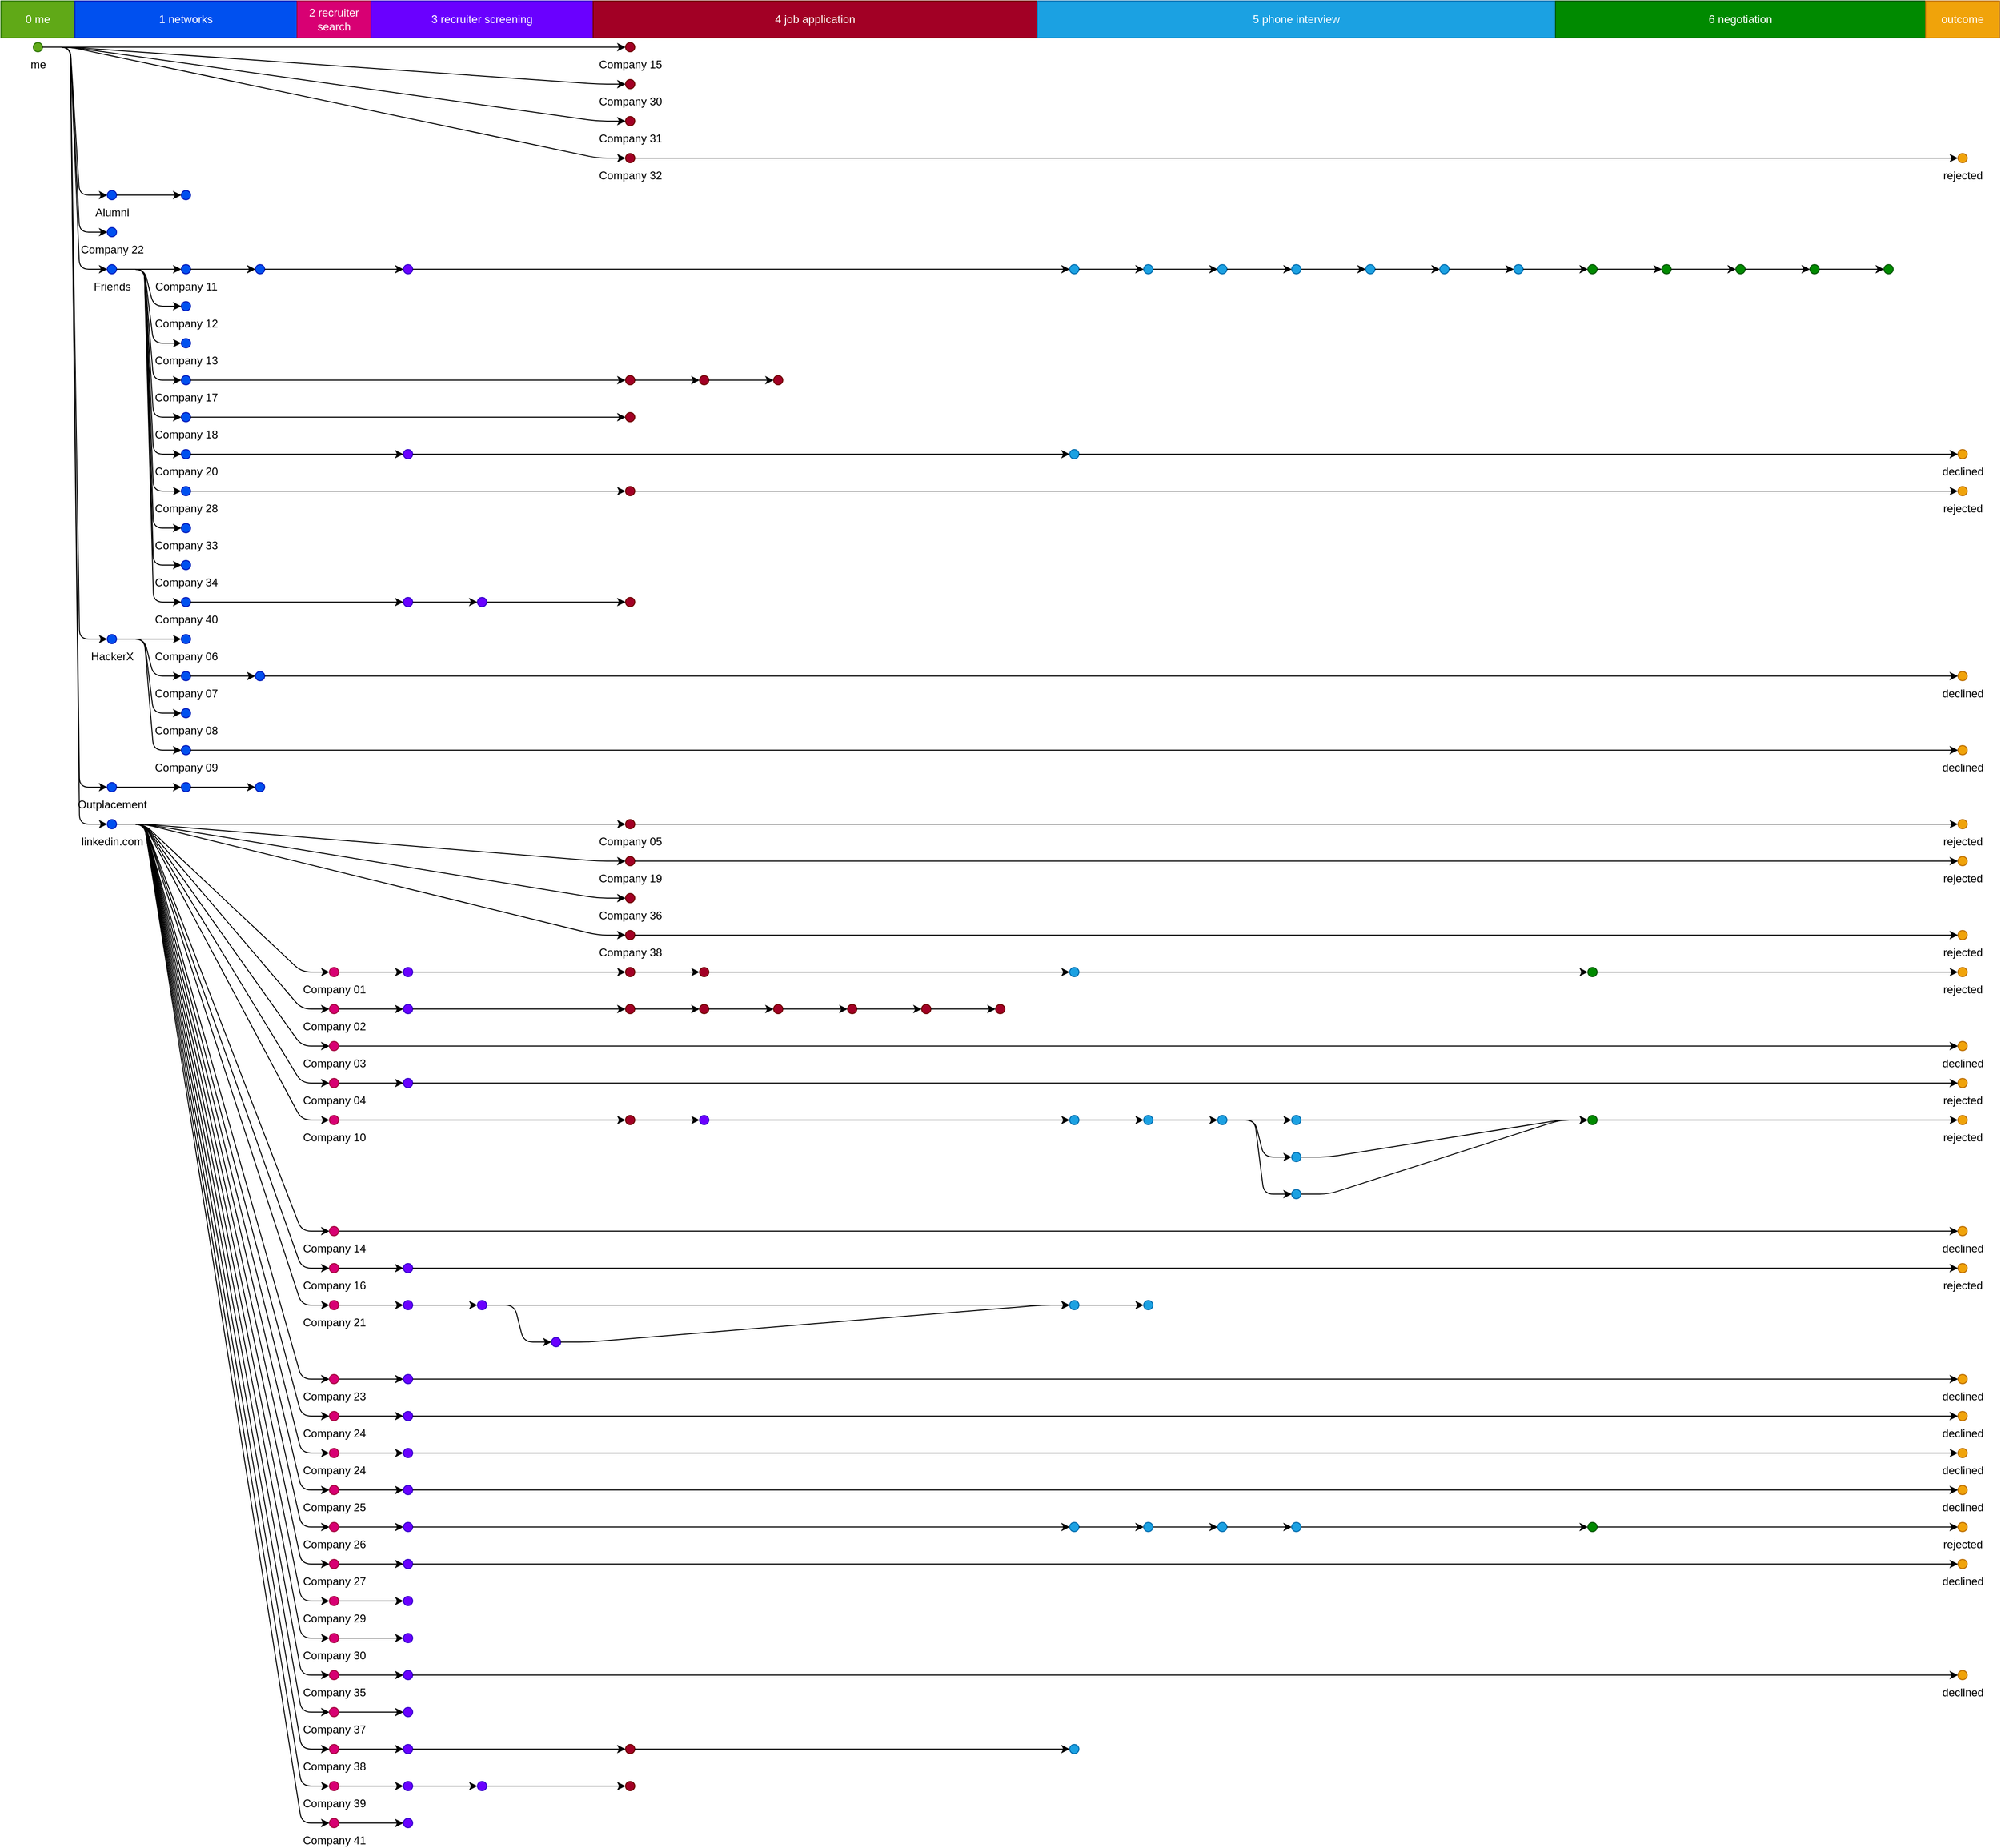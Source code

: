 <mxGraphModel dx="640" dy="480">
	<root>
		<mxCell id="root" style=""></mxCell>
		<mxCell id="layer1" style="" parent="root"></mxCell>
		<mxCell id="0 me" value="0 me" style="html=1;whiteSpace=wrap;fontColor=#ffffff;strokeColor=#2D7600;fillColor=#60A917;" parent="layer1" vertex="1">
			<mxGeometry width="80" height="40" as="geometry"></mxGeometry>
		</mxCell>
		<mxCell id="1 networks" value="1 networks" style="fillColor=#0050ef;html=1;whiteSpace=wrap;fontColor=#ffffff;strokeColor=#001DBC;" parent="layer1" vertex="1">
			<mxGeometry x="80" width="240" height="40" as="geometry"></mxGeometry>
		</mxCell>
		<mxCell id="2 recruiter search" value="2 recruiter search" style="strokeColor=#A50040;fillColor=#d80073;html=1;whiteSpace=wrap;fontColor=#ffffff;" parent="layer1" vertex="1">
			<mxGeometry x="320" width="80" height="40" as="geometry"></mxGeometry>
		</mxCell>
		<mxCell id="3 recruiter screening" value="3 recruiter screening" style="fillColor=#6a00ff;html=1;whiteSpace=wrap;fontColor=#ffffff;strokeColor=#3700CC;" parent="layer1" vertex="1">
			<mxGeometry x="400" width="240" height="40" as="geometry"></mxGeometry>
		</mxCell>
		<mxCell id="4 job application" value="4 job application" style="html=1;whiteSpace=wrap;fontColor=#ffffff;strokeColor=#6F0000;fillColor=#a20025;" parent="layer1" vertex="1">
			<mxGeometry x="640" width="480" height="40" as="geometry"></mxGeometry>
		</mxCell>
		<mxCell id="5 phone interview" value="5 phone interview" style="html=1;whiteSpace=wrap;fontColor=#ffffff;strokeColor=#006EAF;fillColor=#1ba1e2;" parent="layer1" vertex="1">
			<mxGeometry x="1120" width="560" height="40" as="geometry"></mxGeometry>
		</mxCell>
		<mxCell id="6 negotiation" value="6 negotiation" style="html=1;whiteSpace=wrap;fontColor=#ffffff;strokeColor=#005700;fillColor=#008a00;" parent="layer1" vertex="1">
			<mxGeometry x="1680" width="400" height="40" as="geometry"></mxGeometry>
		</mxCell>
		<mxCell id="outcome" value="outcome" style="fillColor=#f0a30a;html=1;whiteSpace=wrap;fontColor=#ffffff;strokeColor=#BD7000;" parent="layer1" vertex="1">
			<mxGeometry x="2080" width="80" height="40" as="geometry"></mxGeometry>
		</mxCell>
		<mxCell id="0" value="me" style="fillColor=#60A917;ellipse;aspect=fixed;align=center;verticalAlign=top;strokeColor=#2D7600;html=1;labelPosition=center;verticalLabelPosition=bottom;fontColor=#000000;" parent="layer1" vertex="1">
			<mxGeometry x="35" y="45" width="10" height="10" as="geometry"></mxGeometry>
		</mxCell>
		<mxCell id="30" value="Company 15" style="fillColor=#a20025;ellipse;aspect=fixed;html=1;verticalLabelPosition=bottom;fontColor=#000000;labelPosition=center;align=center;verticalAlign=top;strokeColor=#6F0000;" parent="layer1" vertex="1">
			<mxGeometry x="675" y="45" width="10" height="10" as="geometry"></mxGeometry>
		</mxCell>
		<mxCell id="0-30" style="jettySize=auto;html=1;strokeWidth=1;edgeStyle=entityRelationEdgeStyle;orthogonalLoop=1;" parent="layer1" edge="1" source="0" target="30">
			<mxGeometry relative="1" as="geometry"></mxGeometry>
		</mxCell>
		<mxCell id="84" value="Company 30" style="labelPosition=center;align=center;verticalAlign=top;fontColor=#000000;strokeColor=#6F0000;ellipse;aspect=fixed;html=1;verticalLabelPosition=bottom;fillColor=#a20025;" parent="layer1" vertex="1">
			<mxGeometry x="675" y="85" width="10" height="10" as="geometry"></mxGeometry>
		</mxCell>
		<mxCell id="0-84" style="edgeStyle=entityRelationEdgeStyle;orthogonalLoop=1;jettySize=auto;html=1;strokeWidth=1;" parent="layer1" edge="1" source="0" target="84">
			<mxGeometry relative="1" as="geometry"></mxGeometry>
		</mxCell>
		<mxCell id="85" value="Company 31" style="strokeColor=#6F0000;html=1;align=center;verticalAlign=top;fontColor=#000000;fillColor=#a20025;ellipse;aspect=fixed;labelPosition=center;verticalLabelPosition=bottom;" parent="layer1" vertex="1">
			<mxGeometry x="675" y="125" width="10" height="10" as="geometry"></mxGeometry>
		</mxCell>
		<mxCell id="0-85" style="html=1;strokeWidth=1;edgeStyle=entityRelationEdgeStyle;orthogonalLoop=1;jettySize=auto;" parent="layer1" edge="1" source="0" target="85">
			<mxGeometry relative="1" as="geometry"></mxGeometry>
		</mxCell>
		<mxCell id="87" value="Company 32" style="html=1;verticalLabelPosition=bottom;fontColor=#000000;strokeColor=#6F0000;ellipse;aspect=fixed;labelPosition=center;align=center;verticalAlign=top;fillColor=#a20025;" parent="layer1" vertex="1">
			<mxGeometry x="675" y="165" width="10" height="10" as="geometry"></mxGeometry>
		</mxCell>
		<mxCell id="87rejected" value="rejected" style="aspect=fixed;verticalLabelPosition=bottom;align=center;fontColor=#000000;ellipse;html=1;labelPosition=center;verticalAlign=top;strokeColor=#BD7000;fillColor=#f0a30a;" parent="layer1" vertex="1">
			<mxGeometry x="2115" y="165" width="10" height="10" as="geometry"></mxGeometry>
		</mxCell>
		<mxCell id="87-87rejected" style="html=1;strokeWidth=1;edgeStyle=entityRelationEdgeStyle;orthogonalLoop=1;jettySize=auto;" parent="layer1" edge="1" source="87" target="87rejected">
			<mxGeometry relative="1" as="geometry"></mxGeometry>
		</mxCell>
		<mxCell id="0-87" style="edgeStyle=entityRelationEdgeStyle;orthogonalLoop=1;jettySize=auto;html=1;strokeWidth=1;" parent="layer1" edge="1" source="0" target="87">
			<mxGeometry relative="1" as="geometry"></mxGeometry>
		</mxCell>
		<mxCell id="wfalumni" value="Alumni" style="verticalLabelPosition=bottom;align=center;fontColor=#000000;strokeColor=#001DBC;fillColor=#0050ef;ellipse;aspect=fixed;labelPosition=center;html=1;verticalAlign=top;" parent="layer1" vertex="1">
			<mxGeometry x="115" y="205" width="10" height="10" as="geometry"></mxGeometry>
		</mxCell>
		<mxCell id="29" style="aspect=fixed;verticalLabelPosition=bottom;align=center;strokeColor=#001DBC;ellipse;labelPosition=center;verticalAlign=top;fontColor=#000000;fillColor=#0050ef;html=1;" parent="layer1" vertex="1">
			<mxGeometry x="195" y="205" width="10" height="10" as="geometry"></mxGeometry>
		</mxCell>
		<mxCell id="wfalumni-29" style="edgeStyle=entityRelationEdgeStyle;orthogonalLoop=1;jettySize=auto;html=1;strokeWidth=1;" parent="layer1" edge="1" source="wfalumni" target="29">
			<mxGeometry relative="1" as="geometry"></mxGeometry>
		</mxCell>
		<mxCell id="0-wfalumni" style="jettySize=auto;html=1;strokeWidth=1;edgeStyle=entityRelationEdgeStyle;orthogonalLoop=1;" parent="layer1" edge="1" source="0" target="wfalumni">
			<mxGeometry relative="1" as="geometry"></mxGeometry>
		</mxCell>
		<mxCell id="42" value="Company 22" style="verticalLabelPosition=bottom;verticalAlign=top;fillColor=#0050ef;strokeColor=#001DBC;aspect=fixed;html=1;align=center;fontColor=#000000;ellipse;labelPosition=center;" parent="layer1" vertex="1">
			<mxGeometry x="115" y="245" width="10" height="10" as="geometry"></mxGeometry>
		</mxCell>
		<mxCell id="0-42" style="jettySize=auto;html=1;strokeWidth=1;edgeStyle=entityRelationEdgeStyle;orthogonalLoop=1;" parent="layer1" edge="1" source="0" target="42">
			<mxGeometry relative="1" as="geometry"></mxGeometry>
		</mxCell>
		<mxCell id="friends" value="Friends" style="html=1;labelPosition=center;verticalLabelPosition=bottom;align=center;verticalAlign=top;strokeColor=#001DBC;ellipse;aspect=fixed;fontColor=#000000;fillColor=#0050ef;" parent="layer1" vertex="1">
			<mxGeometry x="115" y="285" width="10" height="10" as="geometry"></mxGeometry>
		</mxCell>
		<mxCell id="18" value="Company 11" style="html=1;labelPosition=center;verticalLabelPosition=bottom;align=center;verticalAlign=top;fontColor=#000000;ellipse;aspect=fixed;fillColor=#0050ef;strokeColor=#001DBC;" parent="layer1" vertex="1">
			<mxGeometry x="195" y="285" width="10" height="10" as="geometry"></mxGeometry>
		</mxCell>
		<mxCell id="19" style="strokeColor=#001DBC;fillColor=#0050ef;html=1;labelPosition=center;verticalLabelPosition=bottom;verticalAlign=top;fontColor=#000000;ellipse;aspect=fixed;align=center;" parent="layer1" vertex="1">
			<mxGeometry x="275" y="285" width="10" height="10" as="geometry"></mxGeometry>
		</mxCell>
		<mxCell id="25" style="align=center;ellipse;aspect=fixed;verticalLabelPosition=bottom;verticalAlign=top;fontColor=#000000;strokeColor=#3700CC;fillColor=#6a00ff;html=1;labelPosition=center;" parent="layer1" vertex="1">
			<mxGeometry x="435" y="285" width="10" height="10" as="geometry"></mxGeometry>
		</mxCell>
		<mxCell id="26" style="ellipse;html=1;strokeColor=#006EAF;fillColor=#1ba1e2;aspect=fixed;labelPosition=center;verticalLabelPosition=bottom;align=center;verticalAlign=top;fontColor=#000000;" parent="layer1" vertex="1">
			<mxGeometry x="1155" y="285" width="10" height="10" as="geometry"></mxGeometry>
		</mxCell>
		<mxCell id="51" style="html=1;labelPosition=center;verticalLabelPosition=bottom;align=center;strokeColor=#006EAF;fillColor=#1ba1e2;ellipse;verticalAlign=top;fontColor=#000000;aspect=fixed;" parent="layer1" vertex="1">
			<mxGeometry x="1235" y="285" width="10" height="10" as="geometry"></mxGeometry>
		</mxCell>
		<mxCell id="52" style="strokeColor=#006EAF;fillColor=#1ba1e2;aspect=fixed;html=1;align=center;verticalAlign=top;fontColor=#000000;ellipse;labelPosition=center;verticalLabelPosition=bottom;" parent="layer1" vertex="1">
			<mxGeometry x="1315" y="285" width="10" height="10" as="geometry"></mxGeometry>
		</mxCell>
		<mxCell id="76" style="labelPosition=center;verticalLabelPosition=bottom;verticalAlign=top;ellipse;aspect=fixed;fontColor=#000000;strokeColor=#006EAF;fillColor=#1ba1e2;html=1;align=center;" parent="layer1" vertex="1">
			<mxGeometry x="1395" y="285" width="10" height="10" as="geometry"></mxGeometry>
		</mxCell>
		<mxCell id="91" style="ellipse;html=1;verticalLabelPosition=bottom;verticalAlign=top;strokeColor=#006EAF;aspect=fixed;labelPosition=center;align=center;fontColor=#000000;fillColor=#1ba1e2;" parent="layer1" vertex="1">
			<mxGeometry x="1475" y="285" width="10" height="10" as="geometry"></mxGeometry>
		</mxCell>
		<mxCell id="112" style="html=1;align=center;verticalAlign=top;fontColor=#000000;strokeColor=#006EAF;ellipse;aspect=fixed;labelPosition=center;verticalLabelPosition=bottom;fillColor=#1ba1e2;" parent="layer1" vertex="1">
			<mxGeometry x="1555" y="285" width="10" height="10" as="geometry"></mxGeometry>
		</mxCell>
		<mxCell id="114" style="ellipse;aspect=fixed;html=1;labelPosition=center;verticalAlign=top;strokeColor=#006EAF;fillColor=#1ba1e2;verticalLabelPosition=bottom;align=center;fontColor=#000000;" parent="layer1" vertex="1">
			<mxGeometry x="1635" y="285" width="10" height="10" as="geometry"></mxGeometry>
		</mxCell>
		<mxCell id="123" style="fontColor=#000000;ellipse;html=1;verticalLabelPosition=bottom;verticalAlign=top;strokeColor=#005700;fillColor=#008a00;aspect=fixed;labelPosition=center;align=center;" parent="layer1" vertex="1">
			<mxGeometry x="1715" y="285" width="10" height="10" as="geometry"></mxGeometry>
		</mxCell>
		<mxCell id="124" style="labelPosition=center;fontColor=#000000;fillColor=#008a00;strokeColor=#005700;ellipse;aspect=fixed;html=1;verticalLabelPosition=bottom;align=center;verticalAlign=top;" parent="layer1" vertex="1">
			<mxGeometry x="1795" y="285" width="10" height="10" as="geometry"></mxGeometry>
		</mxCell>
		<mxCell id="125" style="html=1;verticalLabelPosition=bottom;verticalAlign=top;ellipse;aspect=fixed;labelPosition=center;align=center;fontColor=#000000;strokeColor=#005700;fillColor=#008a00;" parent="layer1" vertex="1">
			<mxGeometry x="1875" y="285" width="10" height="10" as="geometry"></mxGeometry>
		</mxCell>
		<mxCell id="126" style="ellipse;labelPosition=center;verticalLabelPosition=bottom;align=center;verticalAlign=top;fontColor=#000000;aspect=fixed;html=1;strokeColor=#005700;fillColor=#008a00;" parent="layer1" vertex="1">
			<mxGeometry x="1955" y="285" width="10" height="10" as="geometry"></mxGeometry>
		</mxCell>
		<mxCell id="127" style="align=center;verticalAlign=top;strokeColor=#005700;ellipse;aspect=fixed;html=1;verticalLabelPosition=bottom;labelPosition=center;fontColor=#000000;fillColor=#008a00;" parent="layer1" vertex="1">
			<mxGeometry x="2035" y="285" width="10" height="10" as="geometry"></mxGeometry>
		</mxCell>
		<mxCell id="126-127" style="jettySize=auto;html=1;strokeWidth=1;edgeStyle=entityRelationEdgeStyle;orthogonalLoop=1;" parent="layer1" edge="1" source="126" target="127">
			<mxGeometry relative="1" as="geometry"></mxGeometry>
		</mxCell>
		<mxCell id="125-126" style="edgeStyle=entityRelationEdgeStyle;orthogonalLoop=1;jettySize=auto;html=1;strokeWidth=1;" parent="layer1" edge="1" source="125" target="126">
			<mxGeometry relative="1" as="geometry"></mxGeometry>
		</mxCell>
		<mxCell id="124-125" style="edgeStyle=entityRelationEdgeStyle;orthogonalLoop=1;jettySize=auto;html=1;strokeWidth=1;" parent="layer1" edge="1" source="124" target="125">
			<mxGeometry relative="1" as="geometry"></mxGeometry>
		</mxCell>
		<mxCell id="123-124" style="edgeStyle=entityRelationEdgeStyle;orthogonalLoop=1;jettySize=auto;html=1;strokeWidth=1;" parent="layer1" edge="1" source="123" target="124">
			<mxGeometry relative="1" as="geometry"></mxGeometry>
		</mxCell>
		<mxCell id="114-123" style="edgeStyle=entityRelationEdgeStyle;orthogonalLoop=1;jettySize=auto;html=1;strokeWidth=1;" parent="layer1" edge="1" source="114" target="123">
			<mxGeometry relative="1" as="geometry"></mxGeometry>
		</mxCell>
		<mxCell id="112-114" style="jettySize=auto;html=1;strokeWidth=1;edgeStyle=entityRelationEdgeStyle;orthogonalLoop=1;" parent="layer1" edge="1" source="112" target="114">
			<mxGeometry relative="1" as="geometry"></mxGeometry>
		</mxCell>
		<mxCell id="91-112" style="edgeStyle=entityRelationEdgeStyle;orthogonalLoop=1;jettySize=auto;html=1;strokeWidth=1;" parent="layer1" edge="1" source="91" target="112">
			<mxGeometry relative="1" as="geometry"></mxGeometry>
		</mxCell>
		<mxCell id="76-91" style="edgeStyle=entityRelationEdgeStyle;orthogonalLoop=1;jettySize=auto;html=1;strokeWidth=1;" parent="layer1" edge="1" source="76" target="91">
			<mxGeometry relative="1" as="geometry"></mxGeometry>
		</mxCell>
		<mxCell id="52-76" style="strokeWidth=1;edgeStyle=entityRelationEdgeStyle;orthogonalLoop=1;jettySize=auto;html=1;" parent="layer1" edge="1" source="52" target="76">
			<mxGeometry relative="1" as="geometry"></mxGeometry>
		</mxCell>
		<mxCell id="51-52" style="edgeStyle=entityRelationEdgeStyle;orthogonalLoop=1;jettySize=auto;html=1;strokeWidth=1;" parent="layer1" edge="1" source="51" target="52">
			<mxGeometry relative="1" as="geometry"></mxGeometry>
		</mxCell>
		<mxCell id="26-51" style="edgeStyle=entityRelationEdgeStyle;orthogonalLoop=1;jettySize=auto;html=1;strokeWidth=1;" parent="layer1" edge="1" source="26" target="51">
			<mxGeometry relative="1" as="geometry"></mxGeometry>
		</mxCell>
		<mxCell id="25-26" style="edgeStyle=entityRelationEdgeStyle;orthogonalLoop=1;jettySize=auto;html=1;strokeWidth=1;" parent="layer1" edge="1" source="25" target="26">
			<mxGeometry relative="1" as="geometry"></mxGeometry>
		</mxCell>
		<mxCell id="19-25" style="edgeStyle=entityRelationEdgeStyle;orthogonalLoop=1;jettySize=auto;html=1;strokeWidth=1;" parent="layer1" edge="1" source="19" target="25">
			<mxGeometry relative="1" as="geometry"></mxGeometry>
		</mxCell>
		<mxCell id="18-19" style="orthogonalLoop=1;jettySize=auto;html=1;strokeWidth=1;edgeStyle=entityRelationEdgeStyle;" parent="layer1" edge="1" source="18" target="19">
			<mxGeometry relative="1" as="geometry"></mxGeometry>
		</mxCell>
		<mxCell id="friends-18" style="edgeStyle=entityRelationEdgeStyle;orthogonalLoop=1;jettySize=auto;html=1;strokeWidth=1;" parent="layer1" edge="1" source="friends" target="18">
			<mxGeometry relative="1" as="geometry"></mxGeometry>
		</mxCell>
		<mxCell id="21" value="Company 12" style="labelPosition=center;verticalLabelPosition=bottom;verticalAlign=top;fontColor=#000000;aspect=fixed;html=1;strokeColor=#001DBC;fillColor=#0050ef;ellipse;align=center;" parent="layer1" vertex="1">
			<mxGeometry x="195" y="325" width="10" height="10" as="geometry"></mxGeometry>
		</mxCell>
		<mxCell id="friends-21" style="edgeStyle=entityRelationEdgeStyle;orthogonalLoop=1;jettySize=auto;html=1;strokeWidth=1;" parent="layer1" edge="1" source="friends" target="21">
			<mxGeometry relative="1" as="geometry"></mxGeometry>
		</mxCell>
		<mxCell id="22" value="Company 13" style="fontColor=#000000;aspect=fixed;html=1;verticalLabelPosition=bottom;align=center;fillColor=#0050ef;ellipse;labelPosition=center;verticalAlign=top;strokeColor=#001DBC;" parent="layer1" vertex="1">
			<mxGeometry x="195" y="365" width="10" height="10" as="geometry"></mxGeometry>
		</mxCell>
		<mxCell id="friends-22" style="html=1;strokeWidth=1;edgeStyle=entityRelationEdgeStyle;orthogonalLoop=1;jettySize=auto;" parent="layer1" edge="1" source="friends" target="22">
			<mxGeometry relative="1" as="geometry"></mxGeometry>
		</mxCell>
		<mxCell id="33" value="Company 17" style="aspect=fixed;align=center;fontColor=#000000;strokeColor=#001DBC;ellipse;html=1;labelPosition=center;verticalLabelPosition=bottom;verticalAlign=top;fillColor=#0050ef;" parent="layer1" vertex="1">
			<mxGeometry x="195" y="405" width="10" height="10" as="geometry"></mxGeometry>
		</mxCell>
		<mxCell id="34" style="strokeColor=#6F0000;aspect=fixed;html=1;labelPosition=center;verticalLabelPosition=bottom;verticalAlign=top;ellipse;align=center;fontColor=#000000;fillColor=#a20025;" parent="layer1" vertex="1">
			<mxGeometry x="675" y="405" width="10" height="10" as="geometry"></mxGeometry>
		</mxCell>
		<mxCell id="54" style="aspect=fixed;html=1;align=center;verticalAlign=top;fontColor=#000000;strokeColor=#6F0000;ellipse;labelPosition=center;verticalLabelPosition=bottom;fillColor=#a20025;" parent="layer1" vertex="1">
			<mxGeometry x="755" y="405" width="10" height="10" as="geometry"></mxGeometry>
		</mxCell>
		<mxCell id="61" style="verticalLabelPosition=bottom;align=center;strokeColor=#6F0000;fillColor=#a20025;html=1;aspect=fixed;labelPosition=center;verticalAlign=top;fontColor=#000000;ellipse;" parent="layer1" vertex="1">
			<mxGeometry x="835" y="405" width="10" height="10" as="geometry"></mxGeometry>
		</mxCell>
		<mxCell id="54-61" style="jettySize=auto;html=1;strokeWidth=1;edgeStyle=entityRelationEdgeStyle;orthogonalLoop=1;" parent="layer1" edge="1" source="54" target="61">
			<mxGeometry relative="1" as="geometry"></mxGeometry>
		</mxCell>
		<mxCell id="34-54" style="html=1;strokeWidth=1;edgeStyle=entityRelationEdgeStyle;orthogonalLoop=1;jettySize=auto;" parent="layer1" edge="1" source="34" target="54">
			<mxGeometry relative="1" as="geometry"></mxGeometry>
		</mxCell>
		<mxCell id="33-34" style="jettySize=auto;html=1;strokeWidth=1;edgeStyle=entityRelationEdgeStyle;orthogonalLoop=1;" parent="layer1" edge="1" source="33" target="34">
			<mxGeometry relative="1" as="geometry"></mxGeometry>
		</mxCell>
		<mxCell id="friends-33" style="html=1;strokeWidth=1;edgeStyle=entityRelationEdgeStyle;orthogonalLoop=1;jettySize=auto;" parent="layer1" edge="1" source="friends" target="33">
			<mxGeometry relative="1" as="geometry"></mxGeometry>
		</mxCell>
		<mxCell id="35" value="Company 18" style="aspect=fixed;html=1;labelPosition=center;verticalAlign=top;strokeColor=#001DBC;fillColor=#0050ef;ellipse;verticalLabelPosition=bottom;align=center;fontColor=#000000;" parent="layer1" vertex="1">
			<mxGeometry x="195" y="445" width="10" height="10" as="geometry"></mxGeometry>
		</mxCell>
		<mxCell id="36" style="verticalLabelPosition=bottom;verticalAlign=top;strokeColor=#6F0000;fillColor=#a20025;aspect=fixed;labelPosition=center;align=center;fontColor=#000000;ellipse;html=1;" parent="layer1" vertex="1">
			<mxGeometry x="675" y="445" width="10" height="10" as="geometry"></mxGeometry>
		</mxCell>
		<mxCell id="35-36" style="edgeStyle=entityRelationEdgeStyle;orthogonalLoop=1;jettySize=auto;html=1;strokeWidth=1;" parent="layer1" edge="1" source="35" target="36">
			<mxGeometry relative="1" as="geometry"></mxGeometry>
		</mxCell>
		<mxCell id="friends-35" style="edgeStyle=entityRelationEdgeStyle;orthogonalLoop=1;jettySize=auto;html=1;strokeWidth=1;" parent="layer1" edge="1" source="friends" target="35">
			<mxGeometry relative="1" as="geometry"></mxGeometry>
		</mxCell>
		<mxCell id="38" value="Company 20" style="html=1;labelPosition=center;verticalLabelPosition=bottom;verticalAlign=top;strokeColor=#001DBC;ellipse;align=center;fontColor=#000000;fillColor=#0050ef;aspect=fixed;" parent="layer1" vertex="1">
			<mxGeometry x="195" y="485" width="10" height="10" as="geometry"></mxGeometry>
		</mxCell>
		<mxCell id="39" style="verticalLabelPosition=bottom;align=center;verticalAlign=top;strokeColor=#3700CC;aspect=fixed;html=1;labelPosition=center;ellipse;fontColor=#000000;fillColor=#6a00ff;" parent="layer1" vertex="1">
			<mxGeometry x="435" y="485" width="10" height="10" as="geometry"></mxGeometry>
		</mxCell>
		<mxCell id="40" style="ellipse;aspect=fixed;align=center;strokeColor=#006EAF;fillColor=#1ba1e2;html=1;labelPosition=center;verticalLabelPosition=bottom;verticalAlign=top;fontColor=#000000;" parent="layer1" vertex="1">
			<mxGeometry x="1155" y="485" width="10" height="10" as="geometry"></mxGeometry>
		</mxCell>
		<mxCell id="40declined" value="declined" style="fontColor=#000000;strokeColor=#BD7000;aspect=fixed;verticalLabelPosition=bottom;align=center;verticalAlign=top;fillColor=#f0a30a;ellipse;html=1;labelPosition=center;" parent="layer1" vertex="1">
			<mxGeometry x="2115" y="485" width="10" height="10" as="geometry"></mxGeometry>
		</mxCell>
		<mxCell id="40-40declined" style="edgeStyle=entityRelationEdgeStyle;orthogonalLoop=1;jettySize=auto;html=1;strokeWidth=1;" parent="layer1" edge="1" source="40" target="40declined">
			<mxGeometry relative="1" as="geometry"></mxGeometry>
		</mxCell>
		<mxCell id="39-40" style="edgeStyle=entityRelationEdgeStyle;orthogonalLoop=1;jettySize=auto;html=1;strokeWidth=1;" parent="layer1" edge="1" source="39" target="40">
			<mxGeometry relative="1" as="geometry"></mxGeometry>
		</mxCell>
		<mxCell id="38-39" style="edgeStyle=entityRelationEdgeStyle;orthogonalLoop=1;jettySize=auto;html=1;strokeWidth=1;" parent="layer1" edge="1" source="38" target="39">
			<mxGeometry relative="1" as="geometry"></mxGeometry>
		</mxCell>
		<mxCell id="friends-38" style="edgeStyle=entityRelationEdgeStyle;orthogonalLoop=1;jettySize=auto;html=1;strokeWidth=1;" parent="layer1" edge="1" source="friends" target="38">
			<mxGeometry relative="1" as="geometry"></mxGeometry>
		</mxCell>
		<mxCell id="78" value="Company 28" style="aspect=fixed;verticalLabelPosition=bottom;verticalAlign=top;fontColor=#000000;fillColor=#0050ef;ellipse;html=1;labelPosition=center;align=center;strokeColor=#001DBC;" parent="layer1" vertex="1">
			<mxGeometry x="195" y="525" width="10" height="10" as="geometry"></mxGeometry>
		</mxCell>
		<mxCell id="82" style="ellipse;fillColor=#a20025;fontColor=#000000;strokeColor=#6F0000;aspect=fixed;html=1;labelPosition=center;verticalLabelPosition=bottom;align=center;verticalAlign=top;" parent="layer1" vertex="1">
			<mxGeometry x="675" y="525" width="10" height="10" as="geometry"></mxGeometry>
		</mxCell>
		<mxCell id="82rejected" value="rejected" style="ellipse;aspect=fixed;html=1;verticalLabelPosition=bottom;align=center;labelPosition=center;verticalAlign=top;fontColor=#000000;strokeColor=#BD7000;fillColor=#f0a30a;" parent="layer1" vertex="1">
			<mxGeometry x="2115" y="525" width="10" height="10" as="geometry"></mxGeometry>
		</mxCell>
		<mxCell id="82-82rejected" style="edgeStyle=entityRelationEdgeStyle;orthogonalLoop=1;jettySize=auto;html=1;strokeWidth=1;" parent="layer1" edge="1" source="82" target="82rejected">
			<mxGeometry relative="1" as="geometry"></mxGeometry>
		</mxCell>
		<mxCell id="78-82" style="orthogonalLoop=1;jettySize=auto;html=1;strokeWidth=1;edgeStyle=entityRelationEdgeStyle;" parent="layer1" edge="1" source="78" target="82">
			<mxGeometry relative="1" as="geometry"></mxGeometry>
		</mxCell>
		<mxCell id="friends-78" style="orthogonalLoop=1;jettySize=auto;html=1;strokeWidth=1;edgeStyle=entityRelationEdgeStyle;" parent="layer1" edge="1" source="friends" target="78">
			<mxGeometry relative="1" as="geometry"></mxGeometry>
		</mxCell>
		<mxCell id="89" value="Company 33" style="fillColor=#0050ef;verticalLabelPosition=bottom;align=center;verticalAlign=top;fontColor=#000000;ellipse;aspect=fixed;html=1;labelPosition=center;strokeColor=#001DBC;" parent="layer1" vertex="1">
			<mxGeometry x="195" y="565" width="10" height="10" as="geometry"></mxGeometry>
		</mxCell>
		<mxCell id="friends-89" style="html=1;strokeWidth=1;edgeStyle=entityRelationEdgeStyle;orthogonalLoop=1;jettySize=auto;" parent="layer1" edge="1" source="friends" target="89">
			<mxGeometry relative="1" as="geometry"></mxGeometry>
		</mxCell>
		<mxCell id="90" value="Company 34" style="fillColor=#0050ef;html=1;align=center;verticalAlign=top;fontColor=#000000;strokeColor=#001DBC;ellipse;aspect=fixed;labelPosition=center;verticalLabelPosition=bottom;" parent="layer1" vertex="1">
			<mxGeometry x="195" y="605" width="10" height="10" as="geometry"></mxGeometry>
		</mxCell>
		<mxCell id="friends-90" style="jettySize=auto;html=1;strokeWidth=1;edgeStyle=entityRelationEdgeStyle;orthogonalLoop=1;" parent="layer1" edge="1" source="friends" target="90">
			<mxGeometry relative="1" as="geometry"></mxGeometry>
		</mxCell>
		<mxCell id="110" value="Company 40" style="fontColor=#000000;aspect=fixed;html=1;labelPosition=center;verticalLabelPosition=bottom;align=center;verticalAlign=top;strokeColor=#001DBC;fillColor=#0050ef;ellipse;" parent="layer1" vertex="1">
			<mxGeometry x="195" y="645" width="10" height="10" as="geometry"></mxGeometry>
		</mxCell>
		<mxCell id="113" style="strokeColor=#3700CC;ellipse;aspect=fixed;labelPosition=center;verticalLabelPosition=bottom;align=center;verticalAlign=top;fontColor=#000000;html=1;fillColor=#6a00ff;" parent="layer1" vertex="1">
			<mxGeometry x="435" y="645" width="10" height="10" as="geometry"></mxGeometry>
		</mxCell>
		<mxCell id="115" style="aspect=fixed;html=1;labelPosition=center;align=center;verticalAlign=top;fontColor=#000000;strokeColor=#3700CC;ellipse;verticalLabelPosition=bottom;fillColor=#6a00ff;" parent="layer1" vertex="1">
			<mxGeometry x="515" y="645" width="10" height="10" as="geometry"></mxGeometry>
		</mxCell>
		<mxCell id="122" style="verticalLabelPosition=bottom;align=center;fontColor=#000000;strokeColor=#6F0000;fillColor=#a20025;ellipse;html=1;labelPosition=center;verticalAlign=top;aspect=fixed;" parent="layer1" vertex="1">
			<mxGeometry x="675" y="645" width="10" height="10" as="geometry"></mxGeometry>
		</mxCell>
		<mxCell id="115-122" style="strokeWidth=1;edgeStyle=entityRelationEdgeStyle;orthogonalLoop=1;jettySize=auto;html=1;" parent="layer1" edge="1" source="115" target="122">
			<mxGeometry relative="1" as="geometry"></mxGeometry>
		</mxCell>
		<mxCell id="113-115" style="edgeStyle=entityRelationEdgeStyle;orthogonalLoop=1;jettySize=auto;html=1;strokeWidth=1;" parent="layer1" edge="1" source="113" target="115">
			<mxGeometry relative="1" as="geometry"></mxGeometry>
		</mxCell>
		<mxCell id="110-113" style="edgeStyle=entityRelationEdgeStyle;orthogonalLoop=1;jettySize=auto;html=1;strokeWidth=1;" parent="layer1" edge="1" source="110" target="113">
			<mxGeometry relative="1" as="geometry"></mxGeometry>
		</mxCell>
		<mxCell id="friends-110" style="html=1;strokeWidth=1;edgeStyle=entityRelationEdgeStyle;orthogonalLoop=1;jettySize=auto;" parent="layer1" edge="1" source="friends" target="110">
			<mxGeometry relative="1" as="geometry"></mxGeometry>
		</mxCell>
		<mxCell id="0-friends" style="jettySize=auto;html=1;strokeWidth=1;edgeStyle=entityRelationEdgeStyle;orthogonalLoop=1;" parent="layer1" edge="1" source="0" target="friends">
			<mxGeometry relative="1" as="geometry"></mxGeometry>
		</mxCell>
		<mxCell id="hackerx" value="HackerX" style="html=1;verticalLabelPosition=bottom;strokeColor=#001DBC;ellipse;aspect=fixed;verticalAlign=top;fontColor=#000000;fillColor=#0050ef;labelPosition=center;align=center;" parent="layer1" vertex="1">
			<mxGeometry x="115" y="685" width="10" height="10" as="geometry"></mxGeometry>
		</mxCell>
		<mxCell id="10" value="Company 06" style="ellipse;labelPosition=center;strokeColor=#001DBC;aspect=fixed;html=1;verticalLabelPosition=bottom;align=center;verticalAlign=top;fontColor=#000000;fillColor=#0050ef;" parent="layer1" vertex="1">
			<mxGeometry x="195" y="685" width="10" height="10" as="geometry"></mxGeometry>
		</mxCell>
		<mxCell id="hackerx-10" style="edgeStyle=entityRelationEdgeStyle;orthogonalLoop=1;jettySize=auto;html=1;strokeWidth=1;" parent="layer1" edge="1" source="hackerx" target="10">
			<mxGeometry relative="1" as="geometry"></mxGeometry>
		</mxCell>
		<mxCell id="11" value="Company 07" style="labelPosition=center;verticalLabelPosition=bottom;align=center;verticalAlign=top;strokeColor=#001DBC;fillColor=#0050ef;ellipse;html=1;fontColor=#000000;aspect=fixed;" parent="layer1" vertex="1">
			<mxGeometry x="195" y="725" width="10" height="10" as="geometry"></mxGeometry>
		</mxCell>
		<mxCell id="17" style="fontColor=#000000;html=1;align=center;verticalAlign=top;verticalLabelPosition=bottom;strokeColor=#001DBC;fillColor=#0050ef;ellipse;aspect=fixed;labelPosition=center;" parent="layer1" vertex="1">
			<mxGeometry x="275" y="725" width="10" height="10" as="geometry"></mxGeometry>
		</mxCell>
		<mxCell id="17declined" value="declined" style="verticalAlign=top;strokeColor=#BD7000;fillColor=#f0a30a;ellipse;html=1;labelPosition=center;verticalLabelPosition=bottom;align=center;aspect=fixed;fontColor=#000000;" parent="layer1" vertex="1">
			<mxGeometry x="2115" y="725" width="10" height="10" as="geometry"></mxGeometry>
		</mxCell>
		<mxCell id="17-17declined" style="orthogonalLoop=1;jettySize=auto;html=1;strokeWidth=1;edgeStyle=entityRelationEdgeStyle;" parent="layer1" edge="1" source="17" target="17declined">
			<mxGeometry relative="1" as="geometry"></mxGeometry>
		</mxCell>
		<mxCell id="11-17" style="strokeWidth=1;edgeStyle=entityRelationEdgeStyle;orthogonalLoop=1;jettySize=auto;html=1;" parent="layer1" edge="1" source="11" target="17">
			<mxGeometry relative="1" as="geometry"></mxGeometry>
		</mxCell>
		<mxCell id="hackerx-11" style="edgeStyle=entityRelationEdgeStyle;orthogonalLoop=1;jettySize=auto;html=1;strokeWidth=1;" parent="layer1" edge="1" source="hackerx" target="11">
			<mxGeometry relative="1" as="geometry"></mxGeometry>
		</mxCell>
		<mxCell id="12" value="Company 08" style="aspect=fixed;html=1;align=center;verticalAlign=top;strokeColor=#001DBC;ellipse;labelPosition=center;verticalLabelPosition=bottom;fontColor=#000000;fillColor=#0050ef;" parent="layer1" vertex="1">
			<mxGeometry x="195" y="765" width="10" height="10" as="geometry"></mxGeometry>
		</mxCell>
		<mxCell id="hackerx-12" style="edgeStyle=entityRelationEdgeStyle;orthogonalLoop=1;jettySize=auto;html=1;strokeWidth=1;" parent="layer1" edge="1" source="hackerx" target="12">
			<mxGeometry relative="1" as="geometry"></mxGeometry>
		</mxCell>
		<mxCell id="13" value="Company 09" style="verticalAlign=top;fontColor=#000000;strokeColor=#001DBC;verticalLabelPosition=bottom;aspect=fixed;html=1;labelPosition=center;align=center;fillColor=#0050ef;ellipse;" parent="layer1" vertex="1">
			<mxGeometry x="195" y="805" width="10" height="10" as="geometry"></mxGeometry>
		</mxCell>
		<mxCell id="13declined" value="declined" style="fontColor=#000000;fillColor=#f0a30a;ellipse;html=1;labelPosition=center;verticalAlign=top;aspect=fixed;verticalLabelPosition=bottom;align=center;strokeColor=#BD7000;" parent="layer1" vertex="1">
			<mxGeometry x="2115" y="805" width="10" height="10" as="geometry"></mxGeometry>
		</mxCell>
		<mxCell id="13-13declined" style="orthogonalLoop=1;jettySize=auto;html=1;strokeWidth=1;edgeStyle=entityRelationEdgeStyle;" parent="layer1" edge="1" source="13" target="13declined">
			<mxGeometry relative="1" as="geometry"></mxGeometry>
		</mxCell>
		<mxCell id="hackerx-13" style="jettySize=auto;html=1;strokeWidth=1;edgeStyle=entityRelationEdgeStyle;orthogonalLoop=1;" parent="layer1" edge="1" source="hackerx" target="13">
			<mxGeometry relative="1" as="geometry"></mxGeometry>
		</mxCell>
		<mxCell id="0-hackerx" style="edgeStyle=entityRelationEdgeStyle;orthogonalLoop=1;jettySize=auto;html=1;strokeWidth=1;" parent="layer1" edge="1" source="0" target="hackerx">
			<mxGeometry relative="1" as="geometry"></mxGeometry>
		</mxCell>
		<mxCell id="keystone" value="Outplacement" style="ellipse;align=center;fillColor=#0050ef;fontColor=#000000;strokeColor=#001DBC;aspect=fixed;html=1;labelPosition=center;verticalLabelPosition=bottom;verticalAlign=top;" parent="layer1" vertex="1">
			<mxGeometry x="115" y="845" width="10" height="10" as="geometry"></mxGeometry>
		</mxCell>
		<mxCell id="14" style="verticalAlign=top;fontColor=#000000;fillColor=#0050ef;strokeColor=#001DBC;ellipse;aspect=fixed;html=1;labelPosition=center;verticalLabelPosition=bottom;align=center;" parent="layer1" vertex="1">
			<mxGeometry x="195" y="845" width="10" height="10" as="geometry"></mxGeometry>
		</mxCell>
		<mxCell id="28" style="align=center;verticalAlign=top;ellipse;aspect=fixed;html=1;strokeColor=#001DBC;fillColor=#0050ef;labelPosition=center;verticalLabelPosition=bottom;fontColor=#000000;" parent="layer1" vertex="1">
			<mxGeometry x="275" y="845" width="10" height="10" as="geometry"></mxGeometry>
		</mxCell>
		<mxCell id="14-28" style="edgeStyle=entityRelationEdgeStyle;orthogonalLoop=1;jettySize=auto;html=1;strokeWidth=1;" parent="layer1" edge="1" source="14" target="28">
			<mxGeometry relative="1" as="geometry"></mxGeometry>
		</mxCell>
		<mxCell id="keystone-14" style="edgeStyle=entityRelationEdgeStyle;orthogonalLoop=1;jettySize=auto;html=1;strokeWidth=1;" parent="layer1" edge="1" source="keystone" target="14">
			<mxGeometry relative="1" as="geometry"></mxGeometry>
		</mxCell>
		<mxCell id="0-keystone" style="jettySize=auto;html=1;strokeWidth=1;edgeStyle=entityRelationEdgeStyle;orthogonalLoop=1;" parent="layer1" edge="1" source="0" target="keystone">
			<mxGeometry relative="1" as="geometry"></mxGeometry>
		</mxCell>
		<mxCell id="linkedin" value="linkedin.com" style="fillColor=#0050ef;ellipse;aspect=fixed;labelPosition=center;verticalLabelPosition=bottom;verticalAlign=top;fontColor=#000000;strokeColor=#001DBC;html=1;align=center;" parent="layer1" vertex="1">
			<mxGeometry x="115" y="885" width="10" height="10" as="geometry"></mxGeometry>
		</mxCell>
		<mxCell id="8" value="Company 05" style="fillColor=#a20025;aspect=fixed;fontColor=#000000;strokeColor=#6F0000;verticalLabelPosition=bottom;align=center;verticalAlign=top;ellipse;html=1;labelPosition=center;" parent="layer1" vertex="1">
			<mxGeometry x="675" y="885" width="10" height="10" as="geometry"></mxGeometry>
		</mxCell>
		<mxCell id="8rejected" value="rejected" style="verticalAlign=top;fillColor=#f0a30a;aspect=fixed;labelPosition=center;align=center;fontColor=#000000;strokeColor=#BD7000;ellipse;html=1;verticalLabelPosition=bottom;" parent="layer1" vertex="1">
			<mxGeometry x="2115" y="885" width="10" height="10" as="geometry"></mxGeometry>
		</mxCell>
		<mxCell id="8-8rejected" style="edgeStyle=entityRelationEdgeStyle;orthogonalLoop=1;jettySize=auto;html=1;strokeWidth=1;" parent="layer1" edge="1" source="8" target="8rejected">
			<mxGeometry relative="1" as="geometry"></mxGeometry>
		</mxCell>
		<mxCell id="linkedin-8" style="edgeStyle=entityRelationEdgeStyle;orthogonalLoop=1;jettySize=auto;html=1;strokeWidth=1;" parent="layer1" edge="1" source="linkedin" target="8">
			<mxGeometry relative="1" as="geometry"></mxGeometry>
		</mxCell>
		<mxCell id="37" value="Company 19" style="align=center;fontColor=#000000;strokeColor=#6F0000;aspect=fixed;labelPosition=center;verticalLabelPosition=bottom;fillColor=#a20025;ellipse;html=1;verticalAlign=top;" parent="layer1" vertex="1">
			<mxGeometry x="675" y="925" width="10" height="10" as="geometry"></mxGeometry>
		</mxCell>
		<mxCell id="37rejected" value="rejected" style="aspect=fixed;align=center;verticalAlign=top;fontColor=#000000;strokeColor=#BD7000;fillColor=#f0a30a;ellipse;html=1;labelPosition=center;verticalLabelPosition=bottom;" parent="layer1" vertex="1">
			<mxGeometry x="2115" y="925" width="10" height="10" as="geometry"></mxGeometry>
		</mxCell>
		<mxCell id="37-37rejected" style="orthogonalLoop=1;jettySize=auto;html=1;strokeWidth=1;edgeStyle=entityRelationEdgeStyle;" parent="layer1" edge="1" source="37" target="37rejected">
			<mxGeometry relative="1" as="geometry"></mxGeometry>
		</mxCell>
		<mxCell id="linkedin-37" style="strokeWidth=1;edgeStyle=entityRelationEdgeStyle;orthogonalLoop=1;jettySize=auto;html=1;" parent="layer1" edge="1" source="linkedin" target="37">
			<mxGeometry relative="1" as="geometry"></mxGeometry>
		</mxCell>
		<mxCell id="94" value="Company 36" style="html=1;labelPosition=center;verticalLabelPosition=bottom;fontColor=#000000;fillColor=#a20025;ellipse;align=center;verticalAlign=top;strokeColor=#6F0000;aspect=fixed;" parent="layer1" vertex="1">
			<mxGeometry x="675" y="965" width="10" height="10" as="geometry"></mxGeometry>
		</mxCell>
		<mxCell id="linkedin-94" style="orthogonalLoop=1;jettySize=auto;html=1;strokeWidth=1;edgeStyle=entityRelationEdgeStyle;" parent="layer1" edge="1" source="linkedin" target="94">
			<mxGeometry relative="1" as="geometry"></mxGeometry>
		</mxCell>
		<mxCell id="99" value="Company 38" style="labelPosition=center;verticalAlign=top;fillColor=#a20025;ellipse;html=1;verticalLabelPosition=bottom;align=center;fontColor=#000000;strokeColor=#6F0000;aspect=fixed;" parent="layer1" vertex="1">
			<mxGeometry x="675" y="1005" width="10" height="10" as="geometry"></mxGeometry>
		</mxCell>
		<mxCell id="99rejected" value="rejected" style="ellipse;aspect=fixed;labelPosition=center;verticalLabelPosition=bottom;verticalAlign=top;fillColor=#f0a30a;html=1;align=center;fontColor=#000000;strokeColor=#BD7000;" parent="layer1" vertex="1">
			<mxGeometry x="2115" y="1005" width="10" height="10" as="geometry"></mxGeometry>
		</mxCell>
		<mxCell id="99-99rejected" style="edgeStyle=entityRelationEdgeStyle;orthogonalLoop=1;jettySize=auto;html=1;strokeWidth=1;" parent="layer1" edge="1" source="99" target="99rejected">
			<mxGeometry relative="1" as="geometry"></mxGeometry>
		</mxCell>
		<mxCell id="linkedin-99" style="edgeStyle=entityRelationEdgeStyle;orthogonalLoop=1;jettySize=auto;html=1;strokeWidth=1;" parent="layer1" edge="1" source="linkedin" target="99">
			<mxGeometry relative="1" as="geometry"></mxGeometry>
		</mxCell>
		<mxCell id="1" value="Company 01" style="html=1;labelPosition=center;verticalAlign=top;fontColor=#000000;strokeColor=#A50040;fillColor=#d80073;ellipse;verticalLabelPosition=bottom;align=center;aspect=fixed;" parent="layer1" vertex="1">
			<mxGeometry x="355" y="1045" width="10" height="10" as="geometry"></mxGeometry>
		</mxCell>
		<mxCell id="6" style="html=1;verticalAlign=top;fontColor=#000000;strokeColor=#3700CC;fillColor=#6a00ff;ellipse;aspect=fixed;align=center;labelPosition=center;verticalLabelPosition=bottom;" parent="layer1" vertex="1">
			<mxGeometry x="435" y="1045" width="10" height="10" as="geometry"></mxGeometry>
		</mxCell>
		<mxCell id="7" style="ellipse;aspect=fixed;verticalLabelPosition=bottom;fillColor=#a20025;strokeColor=#6F0000;html=1;labelPosition=center;align=center;verticalAlign=top;fontColor=#000000;" parent="layer1" vertex="1">
			<mxGeometry x="675" y="1045" width="10" height="10" as="geometry"></mxGeometry>
		</mxCell>
		<mxCell id="27" style="align=center;verticalAlign=top;strokeColor=#6F0000;fillColor=#a20025;ellipse;aspect=fixed;html=1;labelPosition=center;verticalLabelPosition=bottom;fontColor=#000000;" parent="layer1" vertex="1">
			<mxGeometry x="755" y="1045" width="10" height="10" as="geometry"></mxGeometry>
		</mxCell>
		<mxCell id="53" style="fontColor=#000000;strokeColor=#006EAF;fillColor=#1ba1e2;html=1;labelPosition=center;verticalLabelPosition=bottom;verticalAlign=top;ellipse;aspect=fixed;align=center;" parent="layer1" vertex="1">
			<mxGeometry x="1155" y="1045" width="10" height="10" as="geometry"></mxGeometry>
		</mxCell>
		<mxCell id="86" style="ellipse;aspect=fixed;html=1;strokeColor=#005700;fillColor=#008a00;labelPosition=center;verticalLabelPosition=bottom;align=center;verticalAlign=top;fontColor=#000000;" parent="layer1" vertex="1">
			<mxGeometry x="1715" y="1045" width="10" height="10" as="geometry"></mxGeometry>
		</mxCell>
		<mxCell id="86rejected" value="rejected" style="fillColor=#f0a30a;html=1;fontColor=#000000;strokeColor=#BD7000;verticalLabelPosition=bottom;align=center;verticalAlign=top;ellipse;aspect=fixed;labelPosition=center;" parent="layer1" vertex="1">
			<mxGeometry x="2115" y="1045" width="10" height="10" as="geometry"></mxGeometry>
		</mxCell>
		<mxCell id="86-86rejected" style="html=1;strokeWidth=1;edgeStyle=entityRelationEdgeStyle;orthogonalLoop=1;jettySize=auto;" parent="layer1" edge="1" source="86" target="86rejected">
			<mxGeometry relative="1" as="geometry"></mxGeometry>
		</mxCell>
		<mxCell id="53-86" style="strokeWidth=1;edgeStyle=entityRelationEdgeStyle;orthogonalLoop=1;jettySize=auto;html=1;" parent="layer1" edge="1" source="53" target="86">
			<mxGeometry relative="1" as="geometry"></mxGeometry>
		</mxCell>
		<mxCell id="27-53" style="jettySize=auto;html=1;strokeWidth=1;edgeStyle=entityRelationEdgeStyle;orthogonalLoop=1;" parent="layer1" edge="1" source="27" target="53">
			<mxGeometry relative="1" as="geometry"></mxGeometry>
		</mxCell>
		<mxCell id="7-27" style="orthogonalLoop=1;jettySize=auto;html=1;strokeWidth=1;edgeStyle=entityRelationEdgeStyle;" parent="layer1" edge="1" source="7" target="27">
			<mxGeometry relative="1" as="geometry"></mxGeometry>
		</mxCell>
		<mxCell id="6-7" style="edgeStyle=entityRelationEdgeStyle;orthogonalLoop=1;jettySize=auto;html=1;strokeWidth=1;" parent="layer1" edge="1" source="6" target="7">
			<mxGeometry relative="1" as="geometry"></mxGeometry>
		</mxCell>
		<mxCell id="1-6" style="edgeStyle=entityRelationEdgeStyle;orthogonalLoop=1;jettySize=auto;html=1;strokeWidth=1;" parent="layer1" edge="1" source="1" target="6">
			<mxGeometry relative="1" as="geometry"></mxGeometry>
		</mxCell>
		<mxCell id="linkedin-1" style="edgeStyle=entityRelationEdgeStyle;orthogonalLoop=1;jettySize=auto;html=1;strokeWidth=1;" parent="layer1" edge="1" source="linkedin" target="1">
			<mxGeometry relative="1" as="geometry"></mxGeometry>
		</mxCell>
		<mxCell id="2" value="Company 02" style="aspect=fixed;html=1;verticalLabelPosition=bottom;align=center;verticalAlign=top;fontColor=#000000;ellipse;labelPosition=center;strokeColor=#A50040;fillColor=#d80073;" parent="layer1" vertex="1">
			<mxGeometry x="355" y="1085" width="10" height="10" as="geometry"></mxGeometry>
		</mxCell>
		<mxCell id="9" style="fontColor=#000000;strokeColor=#3700CC;fillColor=#6a00ff;aspect=fixed;labelPosition=center;verticalLabelPosition=bottom;verticalAlign=top;ellipse;html=1;align=center;" parent="layer1" vertex="1">
			<mxGeometry x="435" y="1085" width="10" height="10" as="geometry"></mxGeometry>
		</mxCell>
		<mxCell id="23" style="ellipse;aspect=fixed;fillColor=#a20025;verticalAlign=top;fontColor=#000000;strokeColor=#6F0000;html=1;labelPosition=center;verticalLabelPosition=bottom;align=center;" parent="layer1" vertex="1">
			<mxGeometry x="675" y="1085" width="10" height="10" as="geometry"></mxGeometry>
		</mxCell>
		<mxCell id="57" style="verticalLabelPosition=bottom;strokeColor=#6F0000;ellipse;labelPosition=center;align=center;verticalAlign=top;fontColor=#000000;fillColor=#a20025;aspect=fixed;html=1;" parent="layer1" vertex="1">
			<mxGeometry x="755" y="1085" width="10" height="10" as="geometry"></mxGeometry>
		</mxCell>
		<mxCell id="77" style="fontColor=#000000;fillColor=#a20025;ellipse;aspect=fixed;labelPosition=center;verticalLabelPosition=bottom;align=center;html=1;verticalAlign=top;strokeColor=#6F0000;" parent="layer1" vertex="1">
			<mxGeometry x="835" y="1085" width="10" height="10" as="geometry"></mxGeometry>
		</mxCell>
		<mxCell id="88" style="ellipse;align=center;verticalAlign=top;strokeColor=#6F0000;aspect=fixed;html=1;labelPosition=center;verticalLabelPosition=bottom;fontColor=#000000;fillColor=#a20025;" parent="layer1" vertex="1">
			<mxGeometry x="915" y="1085" width="10" height="10" as="geometry"></mxGeometry>
		</mxCell>
		<mxCell id="100" style="verticalLabelPosition=bottom;align=center;verticalAlign=top;fontColor=#000000;ellipse;labelPosition=center;strokeColor=#6F0000;fillColor=#a20025;aspect=fixed;html=1;" parent="layer1" vertex="1">
			<mxGeometry x="995" y="1085" width="10" height="10" as="geometry"></mxGeometry>
		</mxCell>
		<mxCell id="102" style="verticalLabelPosition=bottom;verticalAlign=top;fontColor=#000000;fillColor=#a20025;ellipse;aspect=fixed;align=center;strokeColor=#6F0000;html=1;labelPosition=center;" parent="layer1" vertex="1">
			<mxGeometry x="1075" y="1085" width="10" height="10" as="geometry"></mxGeometry>
		</mxCell>
		<mxCell id="100-102" style="orthogonalLoop=1;jettySize=auto;html=1;strokeWidth=1;edgeStyle=entityRelationEdgeStyle;" parent="layer1" edge="1" source="100" target="102">
			<mxGeometry relative="1" as="geometry"></mxGeometry>
		</mxCell>
		<mxCell id="88-100" style="orthogonalLoop=1;jettySize=auto;html=1;strokeWidth=1;edgeStyle=entityRelationEdgeStyle;" parent="layer1" edge="1" source="88" target="100">
			<mxGeometry relative="1" as="geometry"></mxGeometry>
		</mxCell>
		<mxCell id="77-88" style="orthogonalLoop=1;jettySize=auto;html=1;strokeWidth=1;edgeStyle=entityRelationEdgeStyle;" parent="layer1" edge="1" source="77" target="88">
			<mxGeometry relative="1" as="geometry"></mxGeometry>
		</mxCell>
		<mxCell id="57-77" style="orthogonalLoop=1;jettySize=auto;html=1;strokeWidth=1;edgeStyle=entityRelationEdgeStyle;" parent="layer1" edge="1" source="57" target="77">
			<mxGeometry relative="1" as="geometry"></mxGeometry>
		</mxCell>
		<mxCell id="23-57" style="edgeStyle=entityRelationEdgeStyle;orthogonalLoop=1;jettySize=auto;html=1;strokeWidth=1;" parent="layer1" edge="1" source="23" target="57">
			<mxGeometry relative="1" as="geometry"></mxGeometry>
		</mxCell>
		<mxCell id="9-23" style="edgeStyle=entityRelationEdgeStyle;orthogonalLoop=1;jettySize=auto;html=1;strokeWidth=1;" parent="layer1" edge="1" source="9" target="23">
			<mxGeometry relative="1" as="geometry"></mxGeometry>
		</mxCell>
		<mxCell id="2-9" style="strokeWidth=1;edgeStyle=entityRelationEdgeStyle;orthogonalLoop=1;jettySize=auto;html=1;" parent="layer1" edge="1" source="2" target="9">
			<mxGeometry relative="1" as="geometry"></mxGeometry>
		</mxCell>
		<mxCell id="linkedin-2" style="edgeStyle=entityRelationEdgeStyle;orthogonalLoop=1;jettySize=auto;html=1;strokeWidth=1;" parent="layer1" edge="1" source="linkedin" target="2">
			<mxGeometry relative="1" as="geometry"></mxGeometry>
		</mxCell>
		<mxCell id="3" value="Company 03" style="verticalAlign=top;fontColor=#000000;html=1;labelPosition=center;verticalLabelPosition=bottom;align=center;ellipse;aspect=fixed;strokeColor=#A50040;fillColor=#d80073;" parent="layer1" vertex="1">
			<mxGeometry x="355" y="1125" width="10" height="10" as="geometry"></mxGeometry>
		</mxCell>
		<mxCell id="3declined" value="declined" style="html=1;labelPosition=center;verticalLabelPosition=bottom;align=center;verticalAlign=top;fontColor=#000000;strokeColor=#BD7000;ellipse;fillColor=#f0a30a;aspect=fixed;" parent="layer1" vertex="1">
			<mxGeometry x="2115" y="1125" width="10" height="10" as="geometry"></mxGeometry>
		</mxCell>
		<mxCell id="3-3declined" style="orthogonalLoop=1;jettySize=auto;html=1;strokeWidth=1;edgeStyle=entityRelationEdgeStyle;" parent="layer1" edge="1" source="3" target="3declined">
			<mxGeometry relative="1" as="geometry"></mxGeometry>
		</mxCell>
		<mxCell id="linkedin-3" style="edgeStyle=entityRelationEdgeStyle;orthogonalLoop=1;jettySize=auto;html=1;strokeWidth=1;" parent="layer1" edge="1" source="linkedin" target="3">
			<mxGeometry relative="1" as="geometry"></mxGeometry>
		</mxCell>
		<mxCell id="5" value="Company 04" style="aspect=fixed;labelPosition=center;align=center;verticalAlign=top;strokeColor=#A50040;ellipse;html=1;verticalLabelPosition=bottom;fontColor=#000000;fillColor=#d80073;" parent="layer1" vertex="1">
			<mxGeometry x="355" y="1165" width="10" height="10" as="geometry"></mxGeometry>
		</mxCell>
		<mxCell id="20" style="ellipse;align=center;verticalAlign=top;fontColor=#000000;fillColor=#6a00ff;strokeColor=#3700CC;aspect=fixed;html=1;labelPosition=center;verticalLabelPosition=bottom;" parent="layer1" vertex="1">
			<mxGeometry x="435" y="1165" width="10" height="10" as="geometry"></mxGeometry>
		</mxCell>
		<mxCell id="20rejected" value="rejected" style="ellipse;aspect=fixed;labelPosition=center;verticalAlign=top;fontColor=#000000;html=1;verticalLabelPosition=bottom;align=center;strokeColor=#BD7000;fillColor=#f0a30a;" parent="layer1" vertex="1">
			<mxGeometry x="2115" y="1165" width="10" height="10" as="geometry"></mxGeometry>
		</mxCell>
		<mxCell id="20-20rejected" style="html=1;strokeWidth=1;edgeStyle=entityRelationEdgeStyle;orthogonalLoop=1;jettySize=auto;" parent="layer1" edge="1" source="20" target="20rejected">
			<mxGeometry relative="1" as="geometry"></mxGeometry>
		</mxCell>
		<mxCell id="5-20" style="orthogonalLoop=1;jettySize=auto;html=1;strokeWidth=1;edgeStyle=entityRelationEdgeStyle;" parent="layer1" edge="1" source="5" target="20">
			<mxGeometry relative="1" as="geometry"></mxGeometry>
		</mxCell>
		<mxCell id="linkedin-5" style="jettySize=auto;html=1;strokeWidth=1;edgeStyle=entityRelationEdgeStyle;orthogonalLoop=1;" parent="layer1" edge="1" source="linkedin" target="5">
			<mxGeometry relative="1" as="geometry"></mxGeometry>
		</mxCell>
		<mxCell id="15" value="Company 10" style="labelPosition=center;verticalLabelPosition=bottom;verticalAlign=top;fillColor=#d80073;ellipse;html=1;align=center;fontColor=#000000;strokeColor=#A50040;aspect=fixed;" parent="layer1" vertex="1">
			<mxGeometry x="355" y="1205" width="10" height="10" as="geometry"></mxGeometry>
		</mxCell>
		<mxCell id="16" style="align=center;fontColor=#000000;ellipse;verticalLabelPosition=bottom;labelPosition=center;verticalAlign=top;strokeColor=#6F0000;fillColor=#a20025;aspect=fixed;html=1;" parent="layer1" vertex="1">
			<mxGeometry x="675" y="1205" width="10" height="10" as="geometry"></mxGeometry>
		</mxCell>
		<mxCell id="44" style="ellipse;html=1;labelPosition=center;verticalAlign=top;strokeColor=#3700CC;aspect=fixed;verticalLabelPosition=bottom;align=center;fontColor=#000000;fillColor=#6a00ff;" parent="layer1" vertex="1">
			<mxGeometry x="755" y="1205" width="10" height="10" as="geometry"></mxGeometry>
		</mxCell>
		<mxCell id="55" style="aspect=fixed;labelPosition=center;verticalLabelPosition=bottom;align=center;fillColor=#1ba1e2;ellipse;html=1;verticalAlign=top;fontColor=#000000;strokeColor=#006EAF;" parent="layer1" vertex="1">
			<mxGeometry x="1155" y="1205" width="10" height="10" as="geometry"></mxGeometry>
		</mxCell>
		<mxCell id="56" style="verticalLabelPosition=bottom;verticalAlign=top;strokeColor=#006EAF;fillColor=#1ba1e2;ellipse;labelPosition=center;align=center;fontColor=#000000;aspect=fixed;html=1;" parent="layer1" vertex="1">
			<mxGeometry x="1235" y="1205" width="10" height="10" as="geometry"></mxGeometry>
		</mxCell>
		<mxCell id="58" style="align=center;verticalAlign=top;fontColor=#000000;strokeColor=#006EAF;ellipse;verticalLabelPosition=bottom;labelPosition=center;fillColor=#1ba1e2;aspect=fixed;html=1;" parent="layer1" vertex="1">
			<mxGeometry x="1315" y="1205" width="10" height="10" as="geometry"></mxGeometry>
		</mxCell>
		<mxCell id="71" style="ellipse;html=1;align=center;verticalAlign=top;fontColor=#000000;fillColor=#1ba1e2;aspect=fixed;labelPosition=center;verticalLabelPosition=bottom;strokeColor=#006EAF;" parent="layer1" vertex="1">
			<mxGeometry x="1395" y="1205" width="10" height="10" as="geometry"></mxGeometry>
		</mxCell>
		<mxCell id="83" style="ellipse;aspect=fixed;html=1;align=center;verticalAlign=top;labelPosition=center;verticalLabelPosition=bottom;fontColor=#000000;fillColor=#008a00;strokeColor=#005700;" parent="layer1" vertex="1">
			<mxGeometry x="1715" y="1205" width="10" height="10" as="geometry"></mxGeometry>
		</mxCell>
		<mxCell id="83rejected" value="rejected" style="ellipse;aspect=fixed;html=1;verticalLabelPosition=bottom;strokeColor=#BD7000;fillColor=#f0a30a;labelPosition=center;align=center;verticalAlign=top;fontColor=#000000;" parent="layer1" vertex="1">
			<mxGeometry x="2115" y="1205" width="10" height="10" as="geometry"></mxGeometry>
		</mxCell>
		<mxCell id="83-83rejected" style="edgeStyle=entityRelationEdgeStyle;orthogonalLoop=1;jettySize=auto;html=1;strokeWidth=1;" parent="layer1" edge="1" source="83" target="83rejected">
			<mxGeometry relative="1" as="geometry"></mxGeometry>
		</mxCell>
		<mxCell id="71-83" style="edgeStyle=entityRelationEdgeStyle;orthogonalLoop=1;jettySize=auto;html=1;strokeWidth=1;" parent="layer1" edge="1" source="71" target="83">
			<mxGeometry relative="1" as="geometry"></mxGeometry>
		</mxCell>
		<mxCell id="58-71" style="strokeWidth=1;edgeStyle=entityRelationEdgeStyle;orthogonalLoop=1;jettySize=auto;html=1;" parent="layer1" edge="1" source="58" target="71">
			<mxGeometry relative="1" as="geometry"></mxGeometry>
		</mxCell>
		<mxCell id="70" style="ellipse;aspect=fixed;labelPosition=center;verticalLabelPosition=bottom;align=center;html=1;verticalAlign=top;fontColor=#000000;strokeColor=#006EAF;fillColor=#1ba1e2;" parent="layer1" vertex="1">
			<mxGeometry x="1395" y="1245" width="10" height="10" as="geometry"></mxGeometry>
		</mxCell>
		<mxCell id="70-83" style="edgeStyle=entityRelationEdgeStyle;orthogonalLoop=1;jettySize=auto;html=1;strokeWidth=1;" parent="layer1" edge="1" source="70" target="83">
			<mxGeometry relative="1" as="geometry"></mxGeometry>
		</mxCell>
		<mxCell id="58-70" style="strokeWidth=1;edgeStyle=entityRelationEdgeStyle;orthogonalLoop=1;jettySize=auto;html=1;" parent="layer1" edge="1" source="58" target="70">
			<mxGeometry relative="1" as="geometry"></mxGeometry>
		</mxCell>
		<mxCell id="69" style="strokeColor=#006EAF;ellipse;aspect=fixed;html=1;labelPosition=center;align=center;fontColor=#000000;verticalLabelPosition=bottom;verticalAlign=top;fillColor=#1ba1e2;" parent="layer1" vertex="1">
			<mxGeometry x="1395" y="1285" width="10" height="10" as="geometry"></mxGeometry>
		</mxCell>
		<mxCell id="69-83" style="edgeStyle=entityRelationEdgeStyle;orthogonalLoop=1;jettySize=auto;html=1;strokeWidth=1;" parent="layer1" edge="1" source="69" target="83">
			<mxGeometry relative="1" as="geometry"></mxGeometry>
		</mxCell>
		<mxCell id="58-69" style="edgeStyle=entityRelationEdgeStyle;orthogonalLoop=1;jettySize=auto;html=1;strokeWidth=1;" parent="layer1" edge="1" source="58" target="69">
			<mxGeometry relative="1" as="geometry"></mxGeometry>
		</mxCell>
		<mxCell id="56-58" style="edgeStyle=entityRelationEdgeStyle;orthogonalLoop=1;jettySize=auto;html=1;strokeWidth=1;" parent="layer1" edge="1" source="56" target="58">
			<mxGeometry relative="1" as="geometry"></mxGeometry>
		</mxCell>
		<mxCell id="55-56" style="strokeWidth=1;edgeStyle=entityRelationEdgeStyle;orthogonalLoop=1;jettySize=auto;html=1;" parent="layer1" edge="1" source="55" target="56">
			<mxGeometry relative="1" as="geometry"></mxGeometry>
		</mxCell>
		<mxCell id="44-55" style="edgeStyle=entityRelationEdgeStyle;orthogonalLoop=1;jettySize=auto;html=1;strokeWidth=1;" parent="layer1" edge="1" source="44" target="55">
			<mxGeometry relative="1" as="geometry"></mxGeometry>
		</mxCell>
		<mxCell id="16-44" style="edgeStyle=entityRelationEdgeStyle;orthogonalLoop=1;jettySize=auto;html=1;strokeWidth=1;" parent="layer1" edge="1" source="16" target="44">
			<mxGeometry relative="1" as="geometry"></mxGeometry>
		</mxCell>
		<mxCell id="15-16" style="edgeStyle=entityRelationEdgeStyle;orthogonalLoop=1;jettySize=auto;html=1;strokeWidth=1;" parent="layer1" edge="1" source="15" target="16">
			<mxGeometry relative="1" as="geometry"></mxGeometry>
		</mxCell>
		<mxCell id="linkedin-15" style="strokeWidth=1;edgeStyle=entityRelationEdgeStyle;orthogonalLoop=1;jettySize=auto;html=1;" parent="layer1" edge="1" source="linkedin" target="15">
			<mxGeometry relative="1" as="geometry"></mxGeometry>
		</mxCell>
		<mxCell id="24" value="Company 14" style="verticalAlign=top;fontColor=#000000;ellipse;align=center;labelPosition=center;verticalLabelPosition=bottom;strokeColor=#A50040;fillColor=#d80073;aspect=fixed;html=1;" parent="layer1" vertex="1">
			<mxGeometry x="355" y="1325" width="10" height="10" as="geometry"></mxGeometry>
		</mxCell>
		<mxCell id="24declined" value="declined" style="verticalAlign=top;ellipse;verticalLabelPosition=bottom;align=center;fontColor=#000000;strokeColor=#BD7000;fillColor=#f0a30a;aspect=fixed;html=1;labelPosition=center;" parent="layer1" vertex="1">
			<mxGeometry x="2115" y="1325" width="10" height="10" as="geometry"></mxGeometry>
		</mxCell>
		<mxCell id="24-24declined" style="edgeStyle=entityRelationEdgeStyle;orthogonalLoop=1;jettySize=auto;html=1;strokeWidth=1;" parent="layer1" edge="1" source="24" target="24declined">
			<mxGeometry relative="1" as="geometry"></mxGeometry>
		</mxCell>
		<mxCell id="linkedin-24" style="html=1;strokeWidth=1;edgeStyle=entityRelationEdgeStyle;orthogonalLoop=1;jettySize=auto;" parent="layer1" edge="1" source="linkedin" target="24">
			<mxGeometry relative="1" as="geometry"></mxGeometry>
		</mxCell>
		<mxCell id="31" value="Company 16" style="ellipse;verticalLabelPosition=bottom;align=center;fontColor=#000000;strokeColor=#A50040;aspect=fixed;html=1;labelPosition=center;verticalAlign=top;fillColor=#d80073;" parent="layer1" vertex="1">
			<mxGeometry x="355" y="1365" width="10" height="10" as="geometry"></mxGeometry>
		</mxCell>
		<mxCell id="32" style="align=center;verticalAlign=top;strokeColor=#3700CC;fillColor=#6a00ff;labelPosition=center;aspect=fixed;html=1;verticalLabelPosition=bottom;fontColor=#000000;ellipse;" parent="layer1" vertex="1">
			<mxGeometry x="435" y="1365" width="10" height="10" as="geometry"></mxGeometry>
		</mxCell>
		<mxCell id="32rejected" value="rejected" style="verticalAlign=top;fontColor=#000000;strokeColor=#BD7000;fillColor=#f0a30a;ellipse;labelPosition=center;align=center;aspect=fixed;html=1;verticalLabelPosition=bottom;" parent="layer1" vertex="1">
			<mxGeometry x="2115" y="1365" width="10" height="10" as="geometry"></mxGeometry>
		</mxCell>
		<mxCell id="32-32rejected" style="strokeWidth=1;edgeStyle=entityRelationEdgeStyle;orthogonalLoop=1;jettySize=auto;html=1;" parent="layer1" edge="1" source="32" target="32rejected">
			<mxGeometry relative="1" as="geometry"></mxGeometry>
		</mxCell>
		<mxCell id="31-32" style="strokeWidth=1;edgeStyle=entityRelationEdgeStyle;orthogonalLoop=1;jettySize=auto;html=1;" parent="layer1" edge="1" source="31" target="32">
			<mxGeometry relative="1" as="geometry"></mxGeometry>
		</mxCell>
		<mxCell id="linkedin-31" style="html=1;strokeWidth=1;edgeStyle=entityRelationEdgeStyle;orthogonalLoop=1;jettySize=auto;" parent="layer1" edge="1" source="linkedin" target="31">
			<mxGeometry relative="1" as="geometry"></mxGeometry>
		</mxCell>
		<mxCell id="41" value="Company 21" style="aspect=fixed;strokeColor=#A50040;fillColor=#d80073;ellipse;html=1;labelPosition=center;verticalLabelPosition=bottom;align=center;verticalAlign=top;fontColor=#000000;" parent="layer1" vertex="1">
			<mxGeometry x="355" y="1405" width="10" height="10" as="geometry"></mxGeometry>
		</mxCell>
		<mxCell id="43" style="aspect=fixed;html=1;verticalLabelPosition=bottom;verticalAlign=top;strokeColor=#3700CC;ellipse;labelPosition=center;align=center;fontColor=#000000;fillColor=#6a00ff;" parent="layer1" vertex="1">
			<mxGeometry x="435" y="1405" width="10" height="10" as="geometry"></mxGeometry>
		</mxCell>
		<mxCell id="97" style="strokeColor=#3700CC;fillColor=#6a00ff;aspect=fixed;labelPosition=center;verticalLabelPosition=bottom;verticalAlign=top;fontColor=#000000;ellipse;html=1;align=center;" parent="layer1" vertex="1">
			<mxGeometry x="515" y="1405" width="10" height="10" as="geometry"></mxGeometry>
		</mxCell>
		<mxCell id="98" style="ellipse;html=1;verticalLabelPosition=bottom;fontColor=#000000;aspect=fixed;labelPosition=center;align=center;verticalAlign=top;strokeColor=#006EAF;fillColor=#1ba1e2;" parent="layer1" vertex="1">
			<mxGeometry x="1155" y="1405" width="10" height="10" as="geometry"></mxGeometry>
		</mxCell>
		<mxCell id="104" style="html=1;verticalAlign=top;strokeColor=#006EAF;aspect=fixed;labelPosition=center;verticalLabelPosition=bottom;align=center;fontColor=#000000;fillColor=#1ba1e2;ellipse;" parent="layer1" vertex="1">
			<mxGeometry x="1235" y="1405" width="10" height="10" as="geometry"></mxGeometry>
		</mxCell>
		<mxCell id="98-104" style="edgeStyle=entityRelationEdgeStyle;orthogonalLoop=1;jettySize=auto;html=1;strokeWidth=1;" parent="layer1" edge="1" source="98" target="104">
			<mxGeometry relative="1" as="geometry"></mxGeometry>
		</mxCell>
		<mxCell id="97-98" style="jettySize=auto;html=1;strokeWidth=1;edgeStyle=entityRelationEdgeStyle;orthogonalLoop=1;" parent="layer1" edge="1" source="97" target="98">
			<mxGeometry relative="1" as="geometry"></mxGeometry>
		</mxCell>
		<mxCell id="101" style="strokeColor=#3700CC;ellipse;aspect=fixed;labelPosition=center;verticalLabelPosition=bottom;align=center;verticalAlign=top;html=1;fontColor=#000000;fillColor=#6a00ff;" parent="layer1" vertex="1">
			<mxGeometry x="595" y="1445" width="10" height="10" as="geometry"></mxGeometry>
		</mxCell>
		<mxCell id="101-98" style="orthogonalLoop=1;jettySize=auto;html=1;strokeWidth=1;edgeStyle=entityRelationEdgeStyle;" parent="layer1" edge="1" source="101" target="98">
			<mxGeometry relative="1" as="geometry"></mxGeometry>
		</mxCell>
		<mxCell id="97-101" style="html=1;strokeWidth=1;edgeStyle=entityRelationEdgeStyle;orthogonalLoop=1;jettySize=auto;" parent="layer1" edge="1" source="97" target="101">
			<mxGeometry relative="1" as="geometry"></mxGeometry>
		</mxCell>
		<mxCell id="43-97" style="edgeStyle=entityRelationEdgeStyle;orthogonalLoop=1;jettySize=auto;html=1;strokeWidth=1;" parent="layer1" edge="1" source="43" target="97">
			<mxGeometry relative="1" as="geometry"></mxGeometry>
		</mxCell>
		<mxCell id="41-43" style="edgeStyle=entityRelationEdgeStyle;orthogonalLoop=1;jettySize=auto;html=1;strokeWidth=1;" parent="layer1" edge="1" source="41" target="43">
			<mxGeometry relative="1" as="geometry"></mxGeometry>
		</mxCell>
		<mxCell id="linkedin-41" style="html=1;strokeWidth=1;edgeStyle=entityRelationEdgeStyle;orthogonalLoop=1;jettySize=auto;" parent="layer1" edge="1" source="linkedin" target="41">
			<mxGeometry relative="1" as="geometry"></mxGeometry>
		</mxCell>
		<mxCell id="45" value="Company 23" style="ellipse;fontColor=#000000;fillColor=#d80073;verticalLabelPosition=bottom;align=center;verticalAlign=top;strokeColor=#A50040;aspect=fixed;html=1;labelPosition=center;" parent="layer1" vertex="1">
			<mxGeometry x="355" y="1485" width="10" height="10" as="geometry"></mxGeometry>
		</mxCell>
		<mxCell id="46" style="fontColor=#000000;strokeColor=#3700CC;fillColor=#6a00ff;ellipse;verticalLabelPosition=bottom;labelPosition=center;align=center;verticalAlign=top;aspect=fixed;html=1;" parent="layer1" vertex="1">
			<mxGeometry x="435" y="1485" width="10" height="10" as="geometry"></mxGeometry>
		</mxCell>
		<mxCell id="46declined" value="declined" style="align=center;fontColor=#000000;strokeColor=#BD7000;fillColor=#f0a30a;ellipse;aspect=fixed;labelPosition=center;verticalLabelPosition=bottom;html=1;verticalAlign=top;" parent="layer1" vertex="1">
			<mxGeometry x="2115" y="1485" width="10" height="10" as="geometry"></mxGeometry>
		</mxCell>
		<mxCell id="46-46declined" style="edgeStyle=entityRelationEdgeStyle;orthogonalLoop=1;jettySize=auto;html=1;strokeWidth=1;" parent="layer1" edge="1" source="46" target="46declined">
			<mxGeometry relative="1" as="geometry"></mxGeometry>
		</mxCell>
		<mxCell id="45-46" style="edgeStyle=entityRelationEdgeStyle;orthogonalLoop=1;jettySize=auto;html=1;strokeWidth=1;" parent="layer1" edge="1" source="45" target="46">
			<mxGeometry relative="1" as="geometry"></mxGeometry>
		</mxCell>
		<mxCell id="linkedin-45" style="edgeStyle=entityRelationEdgeStyle;orthogonalLoop=1;jettySize=auto;html=1;strokeWidth=1;" parent="layer1" edge="1" source="linkedin" target="45">
			<mxGeometry relative="1" as="geometry"></mxGeometry>
		</mxCell>
		<mxCell id="64" value="Company 24" style="fontColor=#000000;fillColor=#d80073;ellipse;html=1;labelPosition=center;verticalAlign=top;aspect=fixed;verticalLabelPosition=bottom;align=center;strokeColor=#A50040;" parent="layer1" vertex="1">
			<mxGeometry x="355" y="1525" width="10" height="10" as="geometry"></mxGeometry>
		</mxCell>
		<mxCell id="67" style="html=1;labelPosition=center;verticalLabelPosition=bottom;fontColor=#000000;strokeColor=#3700CC;ellipse;align=center;verticalAlign=top;fillColor=#6a00ff;aspect=fixed;" parent="layer1" vertex="1">
			<mxGeometry x="435" y="1525" width="10" height="10" as="geometry"></mxGeometry>
		</mxCell>
		<mxCell id="67declined" value="declined" style="ellipse;aspect=fixed;labelPosition=center;align=center;html=1;verticalLabelPosition=bottom;verticalAlign=top;fontColor=#000000;strokeColor=#BD7000;fillColor=#f0a30a;" parent="layer1" vertex="1">
			<mxGeometry x="2115" y="1525" width="10" height="10" as="geometry"></mxGeometry>
		</mxCell>
		<mxCell id="67-67declined" style="html=1;strokeWidth=1;edgeStyle=entityRelationEdgeStyle;orthogonalLoop=1;jettySize=auto;" parent="layer1" edge="1" source="67" target="67declined">
			<mxGeometry relative="1" as="geometry"></mxGeometry>
		</mxCell>
		<mxCell id="64-67" style="html=1;strokeWidth=1;edgeStyle=entityRelationEdgeStyle;orthogonalLoop=1;jettySize=auto;" parent="layer1" edge="1" source="64" target="67">
			<mxGeometry relative="1" as="geometry"></mxGeometry>
		</mxCell>
		<mxCell id="linkedin-64" style="edgeStyle=entityRelationEdgeStyle;orthogonalLoop=1;jettySize=auto;html=1;strokeWidth=1;" parent="layer1" edge="1" source="linkedin" target="64">
			<mxGeometry relative="1" as="geometry"></mxGeometry>
		</mxCell>
		<mxCell id="47" value="Company 24" style="ellipse;fillColor=#d80073;aspect=fixed;html=1;labelPosition=center;verticalLabelPosition=bottom;align=center;verticalAlign=top;fontColor=#000000;strokeColor=#A50040;" parent="layer1" vertex="1">
			<mxGeometry x="355" y="1565" width="10" height="10" as="geometry"></mxGeometry>
		</mxCell>
		<mxCell id="48" style="ellipse;aspect=fixed;align=center;verticalAlign=top;fontColor=#000000;html=1;labelPosition=center;verticalLabelPosition=bottom;strokeColor=#3700CC;fillColor=#6a00ff;" parent="layer1" vertex="1">
			<mxGeometry x="435" y="1565" width="10" height="10" as="geometry"></mxGeometry>
		</mxCell>
		<mxCell id="48declined" value="declined" style="html=1;labelPosition=center;verticalLabelPosition=bottom;fontColor=#000000;fillColor=#f0a30a;ellipse;aspect=fixed;align=center;verticalAlign=top;strokeColor=#BD7000;" parent="layer1" vertex="1">
			<mxGeometry x="2115" y="1565" width="10" height="10" as="geometry"></mxGeometry>
		</mxCell>
		<mxCell id="48-48declined" style="edgeStyle=entityRelationEdgeStyle;orthogonalLoop=1;jettySize=auto;html=1;strokeWidth=1;" parent="layer1" edge="1" source="48" target="48declined">
			<mxGeometry relative="1" as="geometry"></mxGeometry>
		</mxCell>
		<mxCell id="47-48" style="edgeStyle=entityRelationEdgeStyle;orthogonalLoop=1;jettySize=auto;html=1;strokeWidth=1;" parent="layer1" edge="1" source="47" target="48">
			<mxGeometry relative="1" as="geometry"></mxGeometry>
		</mxCell>
		<mxCell id="linkedin-47" style="strokeWidth=1;edgeStyle=entityRelationEdgeStyle;orthogonalLoop=1;jettySize=auto;html=1;" parent="layer1" edge="1" source="linkedin" target="47">
			<mxGeometry relative="1" as="geometry"></mxGeometry>
		</mxCell>
		<mxCell id="49" value="Company 25" style="labelPosition=center;verticalLabelPosition=bottom;strokeColor=#A50040;fillColor=#d80073;aspect=fixed;html=1;align=center;verticalAlign=top;fontColor=#000000;ellipse;" parent="layer1" vertex="1">
			<mxGeometry x="355" y="1605" width="10" height="10" as="geometry"></mxGeometry>
		</mxCell>
		<mxCell id="50" style="ellipse;html=1;verticalAlign=top;strokeColor=#3700CC;aspect=fixed;labelPosition=center;verticalLabelPosition=bottom;align=center;fontColor=#000000;fillColor=#6a00ff;" parent="layer1" vertex="1">
			<mxGeometry x="435" y="1605" width="10" height="10" as="geometry"></mxGeometry>
		</mxCell>
		<mxCell id="50declined" value="declined" style="ellipse;align=center;verticalAlign=top;fontColor=#000000;strokeColor=#BD7000;fillColor=#f0a30a;aspect=fixed;html=1;labelPosition=center;verticalLabelPosition=bottom;" parent="layer1" vertex="1">
			<mxGeometry x="2115" y="1605" width="10" height="10" as="geometry"></mxGeometry>
		</mxCell>
		<mxCell id="50-50declined" style="strokeWidth=1;edgeStyle=entityRelationEdgeStyle;orthogonalLoop=1;jettySize=auto;html=1;" parent="layer1" edge="1" source="50" target="50declined">
			<mxGeometry relative="1" as="geometry"></mxGeometry>
		</mxCell>
		<mxCell id="49-50" style="orthogonalLoop=1;jettySize=auto;html=1;strokeWidth=1;edgeStyle=entityRelationEdgeStyle;" parent="layer1" edge="1" source="49" target="50">
			<mxGeometry relative="1" as="geometry"></mxGeometry>
		</mxCell>
		<mxCell id="linkedin-49" style="edgeStyle=entityRelationEdgeStyle;orthogonalLoop=1;jettySize=auto;html=1;strokeWidth=1;" parent="layer1" edge="1" source="linkedin" target="49">
			<mxGeometry relative="1" as="geometry"></mxGeometry>
		</mxCell>
		<mxCell id="59" value="Company 26" style="fontColor=#000000;fillColor=#d80073;ellipse;html=1;labelPosition=center;verticalLabelPosition=bottom;verticalAlign=top;aspect=fixed;align=center;strokeColor=#A50040;" parent="layer1" vertex="1">
			<mxGeometry x="355" y="1645" width="10" height="10" as="geometry"></mxGeometry>
		</mxCell>
		<mxCell id="60" style="align=center;fontColor=#000000;ellipse;aspect=fixed;html=1;fillColor=#6a00ff;strokeColor=#3700CC;labelPosition=center;verticalLabelPosition=bottom;verticalAlign=top;" parent="layer1" vertex="1">
			<mxGeometry x="435" y="1645" width="10" height="10" as="geometry"></mxGeometry>
		</mxCell>
		<mxCell id="68" style="verticalLabelPosition=bottom;verticalAlign=top;strokeColor=#006EAF;ellipse;aspect=fixed;html=1;labelPosition=center;align=center;fontColor=#000000;fillColor=#1ba1e2;" parent="layer1" vertex="1">
			<mxGeometry x="1155" y="1645" width="10" height="10" as="geometry"></mxGeometry>
		</mxCell>
		<mxCell id="79" style="aspect=fixed;html=1;verticalLabelPosition=bottom;align=center;verticalAlign=top;fontColor=#000000;ellipse;labelPosition=center;strokeColor=#006EAF;fillColor=#1ba1e2;" parent="layer1" vertex="1">
			<mxGeometry x="1235" y="1645" width="10" height="10" as="geometry"></mxGeometry>
		</mxCell>
		<mxCell id="80" style="ellipse;aspect=fixed;fontColor=#000000;strokeColor=#006EAF;fillColor=#1ba1e2;html=1;labelPosition=center;verticalLabelPosition=bottom;align=center;verticalAlign=top;" parent="layer1" vertex="1">
			<mxGeometry x="1315" y="1645" width="10" height="10" as="geometry"></mxGeometry>
		</mxCell>
		<mxCell id="81" style="ellipse;html=1;verticalLabelPosition=bottom;fontColor=#000000;strokeColor=#006EAF;fillColor=#1ba1e2;aspect=fixed;labelPosition=center;align=center;verticalAlign=top;" parent="layer1" vertex="1">
			<mxGeometry x="1395" y="1645" width="10" height="10" as="geometry"></mxGeometry>
		</mxCell>
		<mxCell id="103" style="fontColor=#000000;strokeColor=#005700;align=center;aspect=fixed;html=1;labelPosition=center;verticalLabelPosition=bottom;verticalAlign=top;fillColor=#008a00;ellipse;" parent="layer1" vertex="1">
			<mxGeometry x="1715" y="1645" width="10" height="10" as="geometry"></mxGeometry>
		</mxCell>
		<mxCell id="103rejected" value="rejected" style="ellipse;aspect=fixed;labelPosition=center;verticalLabelPosition=bottom;verticalAlign=top;html=1;align=center;fontColor=#000000;strokeColor=#BD7000;fillColor=#f0a30a;" parent="layer1" vertex="1">
			<mxGeometry x="2115" y="1645" width="10" height="10" as="geometry"></mxGeometry>
		</mxCell>
		<mxCell id="103-103rejected" style="edgeStyle=entityRelationEdgeStyle;orthogonalLoop=1;jettySize=auto;html=1;strokeWidth=1;" parent="layer1" edge="1" source="103" target="103rejected">
			<mxGeometry relative="1" as="geometry"></mxGeometry>
		</mxCell>
		<mxCell id="81-103" style="strokeWidth=1;edgeStyle=entityRelationEdgeStyle;orthogonalLoop=1;jettySize=auto;html=1;" parent="layer1" edge="1" source="81" target="103">
			<mxGeometry relative="1" as="geometry"></mxGeometry>
		</mxCell>
		<mxCell id="80-81" style="edgeStyle=entityRelationEdgeStyle;orthogonalLoop=1;jettySize=auto;html=1;strokeWidth=1;" parent="layer1" edge="1" source="80" target="81">
			<mxGeometry relative="1" as="geometry"></mxGeometry>
		</mxCell>
		<mxCell id="79-80" style="html=1;strokeWidth=1;edgeStyle=entityRelationEdgeStyle;orthogonalLoop=1;jettySize=auto;" parent="layer1" edge="1" source="79" target="80">
			<mxGeometry relative="1" as="geometry"></mxGeometry>
		</mxCell>
		<mxCell id="68-79" style="orthogonalLoop=1;jettySize=auto;html=1;strokeWidth=1;edgeStyle=entityRelationEdgeStyle;" parent="layer1" edge="1" source="68" target="79">
			<mxGeometry relative="1" as="geometry"></mxGeometry>
		</mxCell>
		<mxCell id="60-68" style="html=1;strokeWidth=1;edgeStyle=entityRelationEdgeStyle;orthogonalLoop=1;jettySize=auto;" parent="layer1" edge="1" source="60" target="68">
			<mxGeometry relative="1" as="geometry"></mxGeometry>
		</mxCell>
		<mxCell id="59-60" style="strokeWidth=1;edgeStyle=entityRelationEdgeStyle;orthogonalLoop=1;jettySize=auto;html=1;" parent="layer1" edge="1" source="59" target="60">
			<mxGeometry relative="1" as="geometry"></mxGeometry>
		</mxCell>
		<mxCell id="linkedin-59" style="edgeStyle=entityRelationEdgeStyle;orthogonalLoop=1;jettySize=auto;html=1;strokeWidth=1;" parent="layer1" edge="1" source="linkedin" target="59">
			<mxGeometry relative="1" as="geometry"></mxGeometry>
		</mxCell>
		<mxCell id="62" value="Company 27" style="verticalAlign=top;fontColor=#000000;strokeColor=#A50040;aspect=fixed;labelPosition=center;verticalLabelPosition=bottom;align=center;ellipse;html=1;fillColor=#d80073;" parent="layer1" vertex="1">
			<mxGeometry x="355" y="1685" width="10" height="10" as="geometry"></mxGeometry>
		</mxCell>
		<mxCell id="63" style="labelPosition=center;verticalLabelPosition=bottom;align=center;aspect=fixed;html=1;verticalAlign=top;fontColor=#000000;strokeColor=#3700CC;fillColor=#6a00ff;ellipse;" parent="layer1" vertex="1">
			<mxGeometry x="435" y="1685" width="10" height="10" as="geometry"></mxGeometry>
		</mxCell>
		<mxCell id="63declined" value="declined" style="aspect=fixed;labelPosition=center;align=center;strokeColor=#BD7000;fontColor=#000000;fillColor=#f0a30a;ellipse;html=1;verticalLabelPosition=bottom;verticalAlign=top;" parent="layer1" vertex="1">
			<mxGeometry x="2115" y="1685" width="10" height="10" as="geometry"></mxGeometry>
		</mxCell>
		<mxCell id="63-63declined" style="strokeWidth=1;edgeStyle=entityRelationEdgeStyle;orthogonalLoop=1;jettySize=auto;html=1;" parent="layer1" edge="1" source="63" target="63declined">
			<mxGeometry relative="1" as="geometry"></mxGeometry>
		</mxCell>
		<mxCell id="62-63" style="jettySize=auto;html=1;strokeWidth=1;edgeStyle=entityRelationEdgeStyle;orthogonalLoop=1;" parent="layer1" edge="1" source="62" target="63">
			<mxGeometry relative="1" as="geometry"></mxGeometry>
		</mxCell>
		<mxCell id="linkedin-62" style="edgeStyle=entityRelationEdgeStyle;orthogonalLoop=1;jettySize=auto;html=1;strokeWidth=1;" parent="layer1" edge="1" source="linkedin" target="62">
			<mxGeometry relative="1" as="geometry"></mxGeometry>
		</mxCell>
		<mxCell id="65" value="Company 29" style="html=1;labelPosition=center;strokeColor=#A50040;fillColor=#d80073;ellipse;aspect=fixed;verticalLabelPosition=bottom;align=center;verticalAlign=top;fontColor=#000000;" parent="layer1" vertex="1">
			<mxGeometry x="355" y="1725" width="10" height="10" as="geometry"></mxGeometry>
		</mxCell>
		<mxCell id="66" style="html=1;labelPosition=center;verticalLabelPosition=bottom;fontColor=#000000;fillColor=#6a00ff;ellipse;aspect=fixed;align=center;verticalAlign=top;strokeColor=#3700CC;" parent="layer1" vertex="1">
			<mxGeometry x="435" y="1725" width="10" height="10" as="geometry"></mxGeometry>
		</mxCell>
		<mxCell id="65-66" style="edgeStyle=entityRelationEdgeStyle;orthogonalLoop=1;jettySize=auto;html=1;strokeWidth=1;" parent="layer1" edge="1" source="65" target="66">
			<mxGeometry relative="1" as="geometry"></mxGeometry>
		</mxCell>
		<mxCell id="linkedin-65" style="edgeStyle=entityRelationEdgeStyle;orthogonalLoop=1;jettySize=auto;html=1;strokeWidth=1;" parent="layer1" edge="1" source="linkedin" target="65">
			<mxGeometry relative="1" as="geometry"></mxGeometry>
		</mxCell>
		<mxCell id="119" value="Company 30" style="fontColor=#000000;fillColor=#d80073;ellipse;aspect=fixed;verticalLabelPosition=bottom;verticalAlign=top;html=1;labelPosition=center;align=center;strokeColor=#A50040;" parent="layer1" vertex="1">
			<mxGeometry x="355" y="1765" width="10" height="10" as="geometry"></mxGeometry>
		</mxCell>
		<mxCell id="120" style="ellipse;html=1;verticalLabelPosition=bottom;fillColor=#6a00ff;aspect=fixed;labelPosition=center;align=center;verticalAlign=top;fontColor=#000000;strokeColor=#3700CC;" parent="layer1" vertex="1">
			<mxGeometry x="435" y="1765" width="10" height="10" as="geometry"></mxGeometry>
		</mxCell>
		<mxCell id="119-120" style="edgeStyle=entityRelationEdgeStyle;orthogonalLoop=1;jettySize=auto;html=1;strokeWidth=1;" parent="layer1" edge="1" source="119" target="120">
			<mxGeometry relative="1" as="geometry"></mxGeometry>
		</mxCell>
		<mxCell id="linkedin-119" style="edgeStyle=entityRelationEdgeStyle;orthogonalLoop=1;jettySize=auto;html=1;strokeWidth=1;" parent="layer1" edge="1" source="linkedin" target="119">
			<mxGeometry relative="1" as="geometry"></mxGeometry>
		</mxCell>
		<mxCell id="92" value="Company 35" style="ellipse;labelPosition=center;fontColor=#000000;fillColor=#d80073;strokeColor=#A50040;aspect=fixed;html=1;verticalLabelPosition=bottom;align=center;verticalAlign=top;" parent="layer1" vertex="1">
			<mxGeometry x="355" y="1805" width="10" height="10" as="geometry"></mxGeometry>
		</mxCell>
		<mxCell id="93" style="fontColor=#000000;fillColor=#6a00ff;ellipse;labelPosition=center;verticalLabelPosition=bottom;align=center;verticalAlign=top;aspect=fixed;html=1;strokeColor=#3700CC;" parent="layer1" vertex="1">
			<mxGeometry x="435" y="1805" width="10" height="10" as="geometry"></mxGeometry>
		</mxCell>
		<mxCell id="93declined" value="declined" style="align=center;fillColor=#f0a30a;fontColor=#000000;strokeColor=#BD7000;ellipse;aspect=fixed;html=1;labelPosition=center;verticalLabelPosition=bottom;verticalAlign=top;" parent="layer1" vertex="1">
			<mxGeometry x="2115" y="1805" width="10" height="10" as="geometry"></mxGeometry>
		</mxCell>
		<mxCell id="93-93declined" style="edgeStyle=entityRelationEdgeStyle;orthogonalLoop=1;jettySize=auto;html=1;strokeWidth=1;" parent="layer1" edge="1" source="93" target="93declined">
			<mxGeometry relative="1" as="geometry"></mxGeometry>
		</mxCell>
		<mxCell id="92-93" style="edgeStyle=entityRelationEdgeStyle;orthogonalLoop=1;jettySize=auto;html=1;strokeWidth=1;" parent="layer1" edge="1" source="92" target="93">
			<mxGeometry relative="1" as="geometry"></mxGeometry>
		</mxCell>
		<mxCell id="linkedin-92" style="edgeStyle=entityRelationEdgeStyle;orthogonalLoop=1;jettySize=auto;html=1;strokeWidth=1;" parent="layer1" edge="1" source="linkedin" target="92">
			<mxGeometry relative="1" as="geometry"></mxGeometry>
		</mxCell>
		<mxCell id="95" value="Company 37" style="align=center;verticalAlign=top;strokeColor=#A50040;fillColor=#d80073;aspect=fixed;html=1;labelPosition=center;verticalLabelPosition=bottom;ellipse;fontColor=#000000;" parent="layer1" vertex="1">
			<mxGeometry x="355" y="1845" width="10" height="10" as="geometry"></mxGeometry>
		</mxCell>
		<mxCell id="96" style="strokeColor=#3700CC;fillColor=#6a00ff;labelPosition=center;verticalAlign=top;fontColor=#000000;verticalLabelPosition=bottom;align=center;ellipse;aspect=fixed;html=1;" parent="layer1" vertex="1">
			<mxGeometry x="435" y="1845" width="10" height="10" as="geometry"></mxGeometry>
		</mxCell>
		<mxCell id="95-96" style="jettySize=auto;html=1;strokeWidth=1;edgeStyle=entityRelationEdgeStyle;orthogonalLoop=1;" parent="layer1" edge="1" source="95" target="96">
			<mxGeometry relative="1" as="geometry"></mxGeometry>
		</mxCell>
		<mxCell id="linkedin-95" style="jettySize=auto;html=1;strokeWidth=1;edgeStyle=entityRelationEdgeStyle;orthogonalLoop=1;" parent="layer1" edge="1" source="linkedin" target="95">
			<mxGeometry relative="1" as="geometry"></mxGeometry>
		</mxCell>
		<mxCell id="105" value="Company 38" style="aspect=fixed;labelPosition=center;align=center;fontColor=#000000;fillColor=#d80073;ellipse;html=1;verticalLabelPosition=bottom;verticalAlign=top;strokeColor=#A50040;" parent="layer1" vertex="1">
			<mxGeometry x="355" y="1885" width="10" height="10" as="geometry"></mxGeometry>
		</mxCell>
		<mxCell id="106" style="labelPosition=center;verticalLabelPosition=bottom;align=center;verticalAlign=top;strokeColor=#3700CC;ellipse;html=1;fillColor=#6a00ff;aspect=fixed;fontColor=#000000;" parent="layer1" vertex="1">
			<mxGeometry x="435" y="1885" width="10" height="10" as="geometry"></mxGeometry>
		</mxCell>
		<mxCell id="109" style="ellipse;labelPosition=center;align=center;strokeColor=#6F0000;fillColor=#a20025;aspect=fixed;html=1;verticalLabelPosition=bottom;verticalAlign=top;fontColor=#000000;" parent="layer1" vertex="1">
			<mxGeometry x="675" y="1885" width="10" height="10" as="geometry"></mxGeometry>
		</mxCell>
		<mxCell id="111" style="fontColor=#000000;strokeColor=#006EAF;fillColor=#1ba1e2;ellipse;html=1;labelPosition=center;verticalLabelPosition=bottom;aspect=fixed;align=center;verticalAlign=top;" parent="layer1" vertex="1">
			<mxGeometry x="1155" y="1885" width="10" height="10" as="geometry"></mxGeometry>
		</mxCell>
		<mxCell id="109-111" style="orthogonalLoop=1;jettySize=auto;html=1;strokeWidth=1;edgeStyle=entityRelationEdgeStyle;" parent="layer1" edge="1" source="109" target="111">
			<mxGeometry relative="1" as="geometry"></mxGeometry>
		</mxCell>
		<mxCell id="106-109" style="strokeWidth=1;edgeStyle=entityRelationEdgeStyle;orthogonalLoop=1;jettySize=auto;html=1;" parent="layer1" edge="1" source="106" target="109">
			<mxGeometry relative="1" as="geometry"></mxGeometry>
		</mxCell>
		<mxCell id="105-106" style="edgeStyle=entityRelationEdgeStyle;orthogonalLoop=1;jettySize=auto;html=1;strokeWidth=1;" parent="layer1" edge="1" source="105" target="106">
			<mxGeometry relative="1" as="geometry"></mxGeometry>
		</mxCell>
		<mxCell id="linkedin-105" style="edgeStyle=entityRelationEdgeStyle;orthogonalLoop=1;jettySize=auto;html=1;strokeWidth=1;" parent="layer1" edge="1" source="linkedin" target="105">
			<mxGeometry relative="1" as="geometry"></mxGeometry>
		</mxCell>
		<mxCell id="107" value="Company 39" style="align=center;strokeColor=#A50040;fillColor=#d80073;ellipse;html=1;labelPosition=center;verticalLabelPosition=bottom;verticalAlign=top;fontColor=#000000;aspect=fixed;" parent="layer1" vertex="1">
			<mxGeometry x="355" y="1925" width="10" height="10" as="geometry"></mxGeometry>
		</mxCell>
		<mxCell id="108" style="labelPosition=center;verticalLabelPosition=bottom;verticalAlign=top;aspect=fixed;html=1;align=center;fontColor=#000000;strokeColor=#3700CC;fillColor=#6a00ff;ellipse;" parent="layer1" vertex="1">
			<mxGeometry x="435" y="1925" width="10" height="10" as="geometry"></mxGeometry>
		</mxCell>
		<mxCell id="117" style="html=1;labelPosition=center;verticalLabelPosition=bottom;fillColor=#6a00ff;aspect=fixed;align=center;verticalAlign=top;fontColor=#000000;strokeColor=#3700CC;ellipse;" parent="layer1" vertex="1">
			<mxGeometry x="515" y="1925" width="10" height="10" as="geometry"></mxGeometry>
		</mxCell>
		<mxCell id="121" style="labelPosition=center;verticalLabelPosition=bottom;fillColor=#a20025;aspect=fixed;html=1;align=center;verticalAlign=top;fontColor=#000000;strokeColor=#6F0000;ellipse;" parent="layer1" vertex="1">
			<mxGeometry x="675" y="1925" width="10" height="10" as="geometry"></mxGeometry>
		</mxCell>
		<mxCell id="117-121" style="edgeStyle=entityRelationEdgeStyle;orthogonalLoop=1;jettySize=auto;html=1;strokeWidth=1;" parent="layer1" edge="1" source="117" target="121">
			<mxGeometry relative="1" as="geometry"></mxGeometry>
		</mxCell>
		<mxCell id="108-117" style="edgeStyle=entityRelationEdgeStyle;orthogonalLoop=1;jettySize=auto;html=1;strokeWidth=1;" parent="layer1" edge="1" source="108" target="117">
			<mxGeometry relative="1" as="geometry"></mxGeometry>
		</mxCell>
		<mxCell id="107-108" style="edgeStyle=entityRelationEdgeStyle;orthogonalLoop=1;jettySize=auto;html=1;strokeWidth=1;" parent="layer1" edge="1" source="107" target="108">
			<mxGeometry relative="1" as="geometry"></mxGeometry>
		</mxCell>
		<mxCell id="linkedin-107" style="html=1;strokeWidth=1;edgeStyle=entityRelationEdgeStyle;orthogonalLoop=1;jettySize=auto;" parent="layer1" edge="1" source="linkedin" target="107">
			<mxGeometry relative="1" as="geometry"></mxGeometry>
		</mxCell>
		<mxCell id="116" value="Company 41" style="verticalLabelPosition=bottom;align=center;verticalAlign=top;fillColor=#d80073;ellipse;aspect=fixed;html=1;labelPosition=center;fontColor=#000000;strokeColor=#A50040;" parent="layer1" vertex="1">
			<mxGeometry x="355" y="1965" width="10" height="10" as="geometry"></mxGeometry>
		</mxCell>
		<mxCell id="118" style="aspect=fixed;verticalLabelPosition=bottom;strokeColor=#3700CC;fillColor=#6a00ff;verticalAlign=top;fontColor=#000000;ellipse;html=1;labelPosition=center;align=center;" parent="layer1" vertex="1">
			<mxGeometry x="435" y="1965" width="10" height="10" as="geometry"></mxGeometry>
		</mxCell>
		<mxCell id="116-118" style="edgeStyle=entityRelationEdgeStyle;orthogonalLoop=1;jettySize=auto;html=1;strokeWidth=1;" parent="layer1" edge="1" source="116" target="118">
			<mxGeometry relative="1" as="geometry"></mxGeometry>
		</mxCell>
		<mxCell id="linkedin-116" style="strokeWidth=1;edgeStyle=entityRelationEdgeStyle;orthogonalLoop=1;jettySize=auto;html=1;" parent="layer1" edge="1" source="linkedin" target="116">
			<mxGeometry relative="1" as="geometry"></mxGeometry>
		</mxCell>
		<mxCell id="0-linkedin" style="edgeStyle=entityRelationEdgeStyle;orthogonalLoop=1;jettySize=auto;html=1;strokeWidth=1;" parent="layer1" edge="1" source="0" target="linkedin">
			<mxGeometry relative="1" as="geometry"></mxGeometry>
		</mxCell>
	</root>
</mxGraphModel>